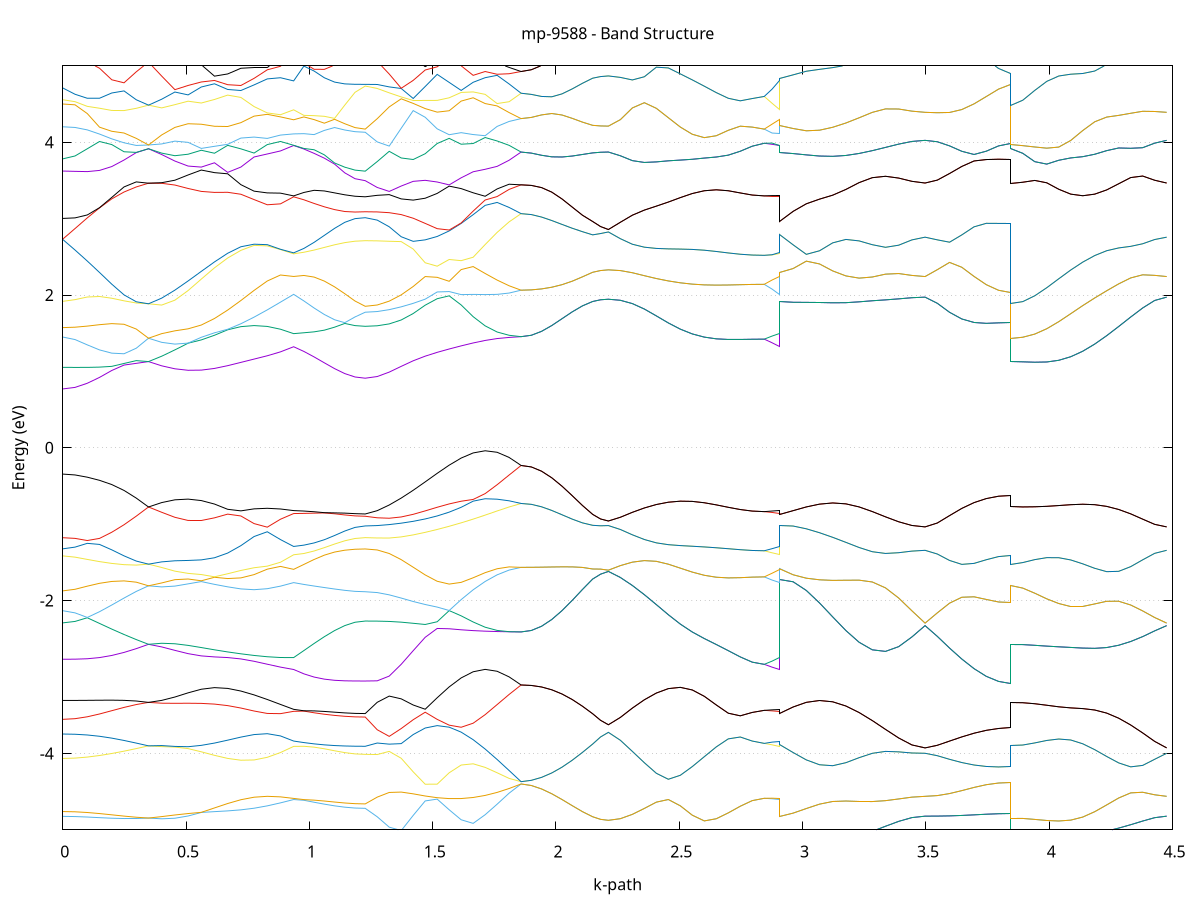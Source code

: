 set title 'mp-9588 - Band Structure'
set xlabel 'k-path'
set ylabel 'Energy (eV)'
set grid y
set yrange [-5:5]
set terminal png size 800,600
set output 'mp-9588_bands_gnuplot.png'
plot '-' using 1:2 with lines notitle, '-' using 1:2 with lines notitle, '-' using 1:2 with lines notitle, '-' using 1:2 with lines notitle, '-' using 1:2 with lines notitle, '-' using 1:2 with lines notitle, '-' using 1:2 with lines notitle, '-' using 1:2 with lines notitle, '-' using 1:2 with lines notitle, '-' using 1:2 with lines notitle, '-' using 1:2 with lines notitle, '-' using 1:2 with lines notitle, '-' using 1:2 with lines notitle, '-' using 1:2 with lines notitle, '-' using 1:2 with lines notitle, '-' using 1:2 with lines notitle, '-' using 1:2 with lines notitle, '-' using 1:2 with lines notitle, '-' using 1:2 with lines notitle, '-' using 1:2 with lines notitle, '-' using 1:2 with lines notitle, '-' using 1:2 with lines notitle, '-' using 1:2 with lines notitle, '-' using 1:2 with lines notitle, '-' using 1:2 with lines notitle, '-' using 1:2 with lines notitle, '-' using 1:2 with lines notitle, '-' using 1:2 with lines notitle, '-' using 1:2 with lines notitle, '-' using 1:2 with lines notitle, '-' using 1:2 with lines notitle, '-' using 1:2 with lines notitle, '-' using 1:2 with lines notitle, '-' using 1:2 with lines notitle, '-' using 1:2 with lines notitle, '-' using 1:2 with lines notitle, '-' using 1:2 with lines notitle, '-' using 1:2 with lines notitle, '-' using 1:2 with lines notitle, '-' using 1:2 with lines notitle, '-' using 1:2 with lines notitle, '-' using 1:2 with lines notitle, '-' using 1:2 with lines notitle, '-' using 1:2 with lines notitle, '-' using 1:2 with lines notitle, '-' using 1:2 with lines notitle, '-' using 1:2 with lines notitle, '-' using 1:2 with lines notitle, '-' using 1:2 with lines notitle, '-' using 1:2 with lines notitle, '-' using 1:2 with lines notitle, '-' using 1:2 with lines notitle, '-' using 1:2 with lines notitle, '-' using 1:2 with lines notitle, '-' using 1:2 with lines notitle, '-' using 1:2 with lines notitle, '-' using 1:2 with lines notitle, '-' using 1:2 with lines notitle, '-' using 1:2 with lines notitle, '-' using 1:2 with lines notitle, '-' using 1:2 with lines notitle, '-' using 1:2 with lines notitle, '-' using 1:2 with lines notitle, '-' using 1:2 with lines notitle, '-' using 1:2 with lines notitle, '-' using 1:2 with lines notitle, '-' using 1:2 with lines notitle, '-' using 1:2 with lines notitle
0.000000 -46.268752
0.049658 -46.268652
0.099316 -46.268652
0.148974 -46.268652
0.198632 -46.268552
0.248290 -46.268452
0.297949 -46.268352
0.347607 -46.268252
0.347607 -46.268252
0.401113 -46.268252
0.454620 -46.268352
0.508127 -46.268252
0.561633 -46.268252
0.615140 -46.268052
0.668647 -46.267952
0.722153 -46.267752
0.775660 -46.267652
0.829166 -46.267452
0.882673 -46.267252
0.936180 -46.267152
0.936180 -46.267152
0.977652 -46.267152
1.019123 -46.267152
1.060595 -46.267152
1.102067 -46.267152
1.143539 -46.267152
1.185011 -46.267152
1.226482 -46.267152
1.226482 -46.267152
1.275103 -46.267152
1.323723 -46.267152
1.372343 -46.267252
1.420963 -46.267252
1.469583 -46.267252
1.518203 -46.267352
1.566824 -46.267352
1.615444 -46.267352
1.664064 -46.267352
1.712684 -46.267352
1.761304 -46.267452
1.809925 -46.267452
1.858545 -46.267452
1.858545 -46.267452
1.900017 -46.267452
1.941488 -46.267452
1.982960 -46.267452
2.024432 -46.267452
2.065904 -46.267452
2.107376 -46.267452
2.148847 -46.267452
2.148847 -46.267452
2.180643 -46.267452
2.212439 -46.267352
2.212439 -46.267352
2.261059 -46.267452
2.309679 -46.267452
2.358299 -46.267352
2.406920 -46.267352
2.455540 -46.267352
2.504160 -46.267352
2.552780 -46.267252
2.601400 -46.267252
2.650021 -46.267252
2.698641 -46.267152
2.747261 -46.267152
2.795881 -46.267152
2.844501 -46.267152
2.844501 -46.267152
2.876297 -46.267152
2.908093 -46.267152
2.908093 -46.267452
2.961599 -46.267452
3.015106 -46.267352
3.068613 -46.267452
3.122119 -46.267352
3.175626 -46.267352
3.229133 -46.267352
3.282639 -46.267352
3.336146 -46.267352
3.389653 -46.267352
3.443159 -46.267352
3.496666 -46.267352
3.496666 -46.267352
3.546324 -46.267352
3.595982 -46.267352
3.645640 -46.267352
3.695298 -46.267352
3.744956 -46.267352
3.794614 -46.267352
3.844273 -46.267352
3.844273 -46.268252
3.892893 -46.268252
3.941513 -46.268252
3.990133 -46.268152
4.038753 -46.268052
4.087373 -46.268052
4.135994 -46.267952
4.184614 -46.267752
4.233234 -46.267652
4.281854 -46.267552
4.330474 -46.267452
4.379094 -46.267452
4.427715 -46.267352
4.476335 -46.267352
e
0.000000 -46.267852
0.049658 -46.267852
0.099316 -46.267852
0.148974 -46.267952
0.198632 -46.268052
0.248290 -46.268052
0.297949 -46.268152
0.347607 -46.268252
0.347607 -46.268252
0.401113 -46.268152
0.454620 -46.268052
0.508127 -46.267952
0.561633 -46.267852
0.615140 -46.267652
0.668647 -46.267552
0.722153 -46.267352
0.775660 -46.267252
0.829166 -46.267152
0.882673 -46.267152
0.936180 -46.267152
0.936180 -46.267152
0.977652 -46.267152
1.019123 -46.267152
1.060595 -46.267152
1.102067 -46.267152
1.143539 -46.267152
1.185011 -46.267152
1.226482 -46.267152
1.226482 -46.267152
1.275103 -46.267152
1.323723 -46.267152
1.372343 -46.267152
1.420963 -46.267252
1.469583 -46.267252
1.518203 -46.267252
1.566824 -46.267252
1.615444 -46.267352
1.664064 -46.267352
1.712684 -46.267352
1.761304 -46.267352
1.809925 -46.267452
1.858545 -46.267452
1.858545 -46.267452
1.900017 -46.267452
1.941488 -46.267452
1.982960 -46.267452
2.024432 -46.267452
2.065904 -46.267452
2.107376 -46.267452
2.148847 -46.267452
2.148847 -46.267452
2.180643 -46.267452
2.212439 -46.267352
2.212439 -46.267352
2.261059 -46.267452
2.309679 -46.267452
2.358299 -46.267352
2.406920 -46.267352
2.455540 -46.267352
2.504160 -46.267352
2.552780 -46.267252
2.601400 -46.267252
2.650021 -46.267252
2.698641 -46.267152
2.747261 -46.267152
2.795881 -46.267152
2.844501 -46.267152
2.844501 -46.267152
2.876297 -46.267152
2.908093 -46.267152
2.908093 -46.267452
2.961599 -46.267352
3.015106 -46.267352
3.068613 -46.267452
3.122119 -46.267352
3.175626 -46.267352
3.229133 -46.267352
3.282639 -46.267352
3.336146 -46.267352
3.389653 -46.267352
3.443159 -46.267352
3.496666 -46.267352
3.496666 -46.267352
3.546324 -46.267352
3.595982 -46.267352
3.645640 -46.267352
3.695298 -46.267352
3.744956 -46.267352
3.794614 -46.267352
3.844273 -46.267352
3.844273 -46.268252
3.892893 -46.268252
3.941513 -46.268252
3.990133 -46.268152
4.038753 -46.268052
4.087373 -46.268052
4.135994 -46.267952
4.184614 -46.267752
4.233234 -46.267652
4.281854 -46.267552
4.330474 -46.267452
4.379094 -46.267452
4.427715 -46.267352
4.476335 -46.267352
e
0.000000 -46.258752
0.049658 -46.258752
0.099316 -46.258752
0.148974 -46.258652
0.198632 -46.258752
0.248290 -46.258752
0.297949 -46.258752
0.347607 -46.258652
0.347607 -46.258652
0.401113 -46.258752
0.454620 -46.258752
0.508127 -46.258852
0.561633 -46.259052
0.615140 -46.259152
0.668647 -46.259352
0.722153 -46.259452
0.775660 -46.259652
0.829166 -46.259752
0.882673 -46.259852
0.936180 -46.259952
0.936180 -46.259952
0.977652 -46.259952
1.019123 -46.259952
1.060595 -46.260052
1.102067 -46.260052
1.143539 -46.260052
1.185011 -46.260052
1.226482 -46.260052
1.226482 -46.260052
1.275103 -46.260052
1.323723 -46.259952
1.372343 -46.259952
1.420963 -46.259852
1.469583 -46.259752
1.518203 -46.259652
1.566824 -46.259452
1.615444 -46.259352
1.664064 -46.259252
1.712684 -46.259252
1.761304 -46.259152
1.809925 -46.259152
1.858545 -46.259052
1.858545 -46.259052
1.900017 -46.259052
1.941488 -46.259052
1.982960 -46.259052
2.024432 -46.259052
2.065904 -46.259052
2.107376 -46.259052
2.148847 -46.259052
2.148847 -46.259052
2.180643 -46.259052
2.212439 -46.259052
2.212439 -46.259052
2.261059 -46.259052
2.309679 -46.259152
2.358299 -46.259152
2.406920 -46.259252
2.455540 -46.259352
2.504160 -46.259452
2.552780 -46.259552
2.601400 -46.259652
2.650021 -46.259752
2.698641 -46.259852
2.747261 -46.259852
2.795881 -46.259952
2.844501 -46.259952
2.844501 -46.259952
2.876297 -46.259952
2.908093 -46.259952
2.908093 -46.259052
2.961599 -46.259052
3.015106 -46.259152
3.068613 -46.259152
3.122119 -46.259252
3.175626 -46.259252
3.229133 -46.259352
3.282639 -46.259452
3.336146 -46.259452
3.389653 -46.259552
3.443159 -46.259552
3.496666 -46.259552
3.496666 -46.259552
3.546324 -46.259552
3.595982 -46.259552
3.645640 -46.259552
3.695298 -46.259552
3.744956 -46.259552
3.794614 -46.259552
3.844273 -46.259552
3.844273 -46.258652
3.892893 -46.258752
3.941513 -46.258752
3.990133 -46.258752
4.038753 -46.258852
4.087373 -46.258952
4.135994 -46.259052
4.184614 -46.259152
4.233234 -46.259252
4.281854 -46.259352
4.330474 -46.259452
4.379094 -46.259552
4.427715 -46.259552
4.476335 -46.259552
e
0.000000 -46.258652
0.049658 -46.258652
0.099316 -46.258652
0.148974 -46.258652
0.198632 -46.258652
0.248290 -46.258652
0.297949 -46.258652
0.347607 -46.258652
0.347607 -46.258652
0.401113 -46.258752
0.454620 -46.258752
0.508127 -46.258852
0.561633 -46.258952
0.615140 -46.259152
0.668647 -46.259352
0.722153 -46.259452
0.775660 -46.259652
0.829166 -46.259752
0.882673 -46.259852
0.936180 -46.259952
0.936180 -46.259952
0.977652 -46.259852
1.019123 -46.259852
1.060595 -46.259852
1.102067 -46.259852
1.143539 -46.259852
1.185011 -46.259852
1.226482 -46.259852
1.226482 -46.259852
1.275103 -46.259852
1.323723 -46.259852
1.372343 -46.259752
1.420963 -46.259652
1.469583 -46.259552
1.518203 -46.259452
1.566824 -46.259452
1.615444 -46.259352
1.664064 -46.259252
1.712684 -46.259152
1.761304 -46.259152
1.809925 -46.259052
1.858545 -46.259052
1.858545 -46.259052
1.900017 -46.259052
1.941488 -46.259052
1.982960 -46.259052
2.024432 -46.259052
2.065904 -46.259052
2.107376 -46.259052
2.148847 -46.259052
2.148847 -46.259052
2.180643 -46.259052
2.212439 -46.259052
2.212439 -46.259052
2.261059 -46.259052
2.309679 -46.259152
2.358299 -46.259152
2.406920 -46.259252
2.455540 -46.259352
2.504160 -46.259452
2.552780 -46.259552
2.601400 -46.259652
2.650021 -46.259752
2.698641 -46.259852
2.747261 -46.259852
2.795881 -46.259952
2.844501 -46.259952
2.844501 -46.259952
2.876297 -46.259952
2.908093 -46.259952
2.908093 -46.259052
2.961599 -46.259052
3.015106 -46.259152
3.068613 -46.259152
3.122119 -46.259252
3.175626 -46.259252
3.229133 -46.259352
3.282639 -46.259452
3.336146 -46.259452
3.389653 -46.259552
3.443159 -46.259552
3.496666 -46.259552
3.496666 -46.259552
3.546324 -46.259552
3.595982 -46.259552
3.645640 -46.259552
3.695298 -46.259552
3.744956 -46.259552
3.794614 -46.259552
3.844273 -46.259552
3.844273 -46.258652
3.892893 -46.258752
3.941513 -46.258752
3.990133 -46.258752
4.038753 -46.258852
4.087373 -46.258952
4.135994 -46.259052
4.184614 -46.259152
4.233234 -46.259252
4.281854 -46.259352
4.330474 -46.259452
4.379094 -46.259552
4.427715 -46.259552
4.476335 -46.259552
e
0.000000 -46.243252
0.049658 -46.243252
0.099316 -46.243152
0.148974 -46.243152
0.198632 -46.243052
0.248290 -46.243052
0.297949 -46.242952
0.347607 -46.242852
0.347607 -46.242852
0.401113 -46.242852
0.454620 -46.242952
0.508127 -46.243052
0.561633 -46.243052
0.615140 -46.243152
0.668647 -46.243152
0.722153 -46.243252
0.775660 -46.243252
0.829166 -46.243152
0.882673 -46.243052
0.936180 -46.243052
0.936180 -46.243052
0.977652 -46.243052
1.019123 -46.243052
1.060595 -46.243152
1.102067 -46.243152
1.143539 -46.243152
1.185011 -46.243152
1.226482 -46.243152
1.226482 -46.243152
1.275103 -46.243152
1.323723 -46.243152
1.372343 -46.243052
1.420963 -46.243052
1.469583 -46.242952
1.518203 -46.242952
1.566824 -46.242852
1.615444 -46.242752
1.664064 -46.242652
1.712684 -46.242552
1.761304 -46.242352
1.809925 -46.242252
1.858545 -46.242052
1.858545 -46.242052
1.900017 -46.242052
1.941488 -46.242052
1.982960 -46.242052
2.024432 -46.242052
2.065904 -46.242052
2.107376 -46.241952
2.148847 -46.241952
2.148847 -46.241952
2.180643 -46.241952
2.212439 -46.241952
2.212439 -46.241952
2.261059 -46.242052
2.309679 -46.242252
2.358299 -46.242352
2.406920 -46.242452
2.455540 -46.242552
2.504160 -46.242652
2.552780 -46.242652
2.601400 -46.242752
2.650021 -46.242852
2.698641 -46.242852
2.747261 -46.242952
2.795881 -46.242952
2.844501 -46.242952
2.844501 -46.242952
2.876297 -46.242952
2.908093 -46.243052
2.908093 -46.241952
2.961599 -46.241952
3.015106 -46.241952
3.068613 -46.241952
3.122119 -46.241952
3.175626 -46.241952
3.229133 -46.241952
3.282639 -46.241952
3.336146 -46.241852
3.389653 -46.241852
3.443159 -46.241852
3.496666 -46.241852
3.496666 -46.241852
3.546324 -46.241852
3.595982 -46.241852
3.645640 -46.241852
3.695298 -46.241852
3.744956 -46.241852
3.794614 -46.241852
3.844273 -46.241852
3.844273 -46.242852
3.892893 -46.242852
3.941513 -46.242752
3.990133 -46.242752
4.038753 -46.242652
4.087373 -46.242652
4.135994 -46.242552
4.184614 -46.242452
4.233234 -46.242352
4.281854 -46.242252
4.330474 -46.242152
4.379094 -46.242052
4.427715 -46.241952
4.476335 -46.241852
e
0.000000 -46.242452
0.049658 -46.242452
0.099316 -46.242452
0.148974 -46.242452
0.198632 -46.242552
0.248290 -46.242652
0.297949 -46.242752
0.347607 -46.242852
0.347607 -46.242852
0.401113 -46.242752
0.454620 -46.242752
0.508127 -46.242652
0.561633 -46.242652
0.615140 -46.242552
0.668647 -46.242552
0.722153 -46.242552
0.775660 -46.242552
0.829166 -46.242652
0.882673 -46.242652
0.936180 -46.242752
0.936180 -46.242752
0.977652 -46.242752
1.019123 -46.242752
1.060595 -46.242652
1.102067 -46.242652
1.143539 -46.242652
1.185011 -46.242652
1.226482 -46.242652
1.226482 -46.242652
1.275103 -46.242652
1.323723 -46.242652
1.372343 -46.242652
1.420963 -46.242552
1.469583 -46.242552
1.518203 -46.242452
1.566824 -46.242452
1.615444 -46.242352
1.664064 -46.242252
1.712684 -46.242152
1.761304 -46.242052
1.809925 -46.241852
1.858545 -46.242052
1.858545 -46.242052
1.900017 -46.242052
1.941488 -46.242052
1.982960 -46.242052
2.024432 -46.242052
2.065904 -46.242052
2.107376 -46.241952
2.148847 -46.241952
2.148847 -46.241952
2.180643 -46.241952
2.212439 -46.241952
2.212439 -46.241952
2.261059 -46.242052
2.309679 -46.242252
2.358299 -46.242352
2.406920 -46.242452
2.455540 -46.242552
2.504160 -46.242652
2.552780 -46.242652
2.601400 -46.242752
2.650021 -46.242852
2.698641 -46.242852
2.747261 -46.242952
2.795881 -46.242952
2.844501 -46.242952
2.844501 -46.242952
2.876297 -46.242852
2.908093 -46.242752
2.908093 -46.241952
2.961599 -46.241952
3.015106 -46.241952
3.068613 -46.241952
3.122119 -46.241952
3.175626 -46.241952
3.229133 -46.241952
3.282639 -46.241952
3.336146 -46.241852
3.389653 -46.241852
3.443159 -46.241852
3.496666 -46.241852
3.496666 -46.241852
3.546324 -46.241852
3.595982 -46.241852
3.645640 -46.241852
3.695298 -46.241852
3.744956 -46.241852
3.794614 -46.241852
3.844273 -46.241852
3.844273 -46.242852
3.892893 -46.242852
3.941513 -46.242752
3.990133 -46.242752
4.038753 -46.242652
4.087373 -46.242652
4.135994 -46.242552
4.184614 -46.242452
4.233234 -46.242352
4.281854 -46.242252
4.330474 -46.242152
4.379094 -46.242052
4.427715 -46.241952
4.476335 -46.241852
e
0.000000 -46.240652
0.049658 -46.240652
0.099316 -46.240652
0.148974 -46.240652
0.198632 -46.240652
0.248290 -46.240652
0.297949 -46.240652
0.347607 -46.240652
0.347607 -46.240652
0.401113 -46.240652
0.454620 -46.240652
0.508127 -46.240652
0.561633 -46.240652
0.615140 -46.240652
0.668647 -46.240652
0.722153 -46.240652
0.775660 -46.240652
0.829166 -46.240552
0.882673 -46.240552
0.936180 -46.240452
0.936180 -46.240452
0.977652 -46.240552
1.019123 -46.240552
1.060595 -46.240552
1.102067 -46.240652
1.143539 -46.240652
1.185011 -46.240652
1.226482 -46.240652
1.226482 -46.240652
1.275103 -46.240652
1.323723 -46.240652
1.372343 -46.240752
1.420963 -46.240752
1.469583 -46.240852
1.518203 -46.240952
1.566824 -46.241052
1.615444 -46.241152
1.664064 -46.241352
1.712684 -46.241552
1.761304 -46.241752
1.809925 -46.241852
1.858545 -46.241752
1.858545 -46.241752
1.900017 -46.241752
1.941488 -46.241752
1.982960 -46.241852
2.024432 -46.241852
2.065904 -46.241852
2.107376 -46.241852
2.148847 -46.241852
2.148847 -46.241852
2.180643 -46.241952
2.212439 -46.241952
2.212439 -46.241952
2.261059 -46.241752
2.309679 -46.241652
2.358299 -46.241452
2.406920 -46.241252
2.455540 -46.241152
2.504160 -46.240952
2.552780 -46.240852
2.601400 -46.240752
2.650021 -46.240652
2.698641 -46.240552
2.747261 -46.240452
2.795881 -46.240452
2.844501 -46.240452
2.844501 -46.240452
2.876297 -46.240452
2.908093 -46.240452
2.908093 -46.241852
2.961599 -46.241852
3.015106 -46.241852
3.068613 -46.241852
3.122119 -46.241752
3.175626 -46.241752
3.229133 -46.241752
3.282639 -46.241652
3.336146 -46.241652
3.389653 -46.241652
3.443159 -46.241652
3.496666 -46.241652
3.496666 -46.241652
3.546324 -46.241652
3.595982 -46.241652
3.645640 -46.241652
3.695298 -46.241652
3.744956 -46.241652
3.794614 -46.241652
3.844273 -46.241552
3.844273 -46.240652
3.892893 -46.240652
3.941513 -46.240652
3.990133 -46.240652
4.038753 -46.240752
4.087373 -46.240852
4.135994 -46.240952
4.184614 -46.241052
4.233234 -46.241152
4.281854 -46.241252
4.330474 -46.241352
4.379094 -46.241452
4.427715 -46.241552
4.476335 -46.241652
e
0.000000 -46.240652
0.049658 -46.240652
0.099316 -46.240652
0.148974 -46.240652
0.198632 -46.240652
0.248290 -46.240652
0.297949 -46.240652
0.347607 -46.240652
0.347607 -46.240652
0.401113 -46.240652
0.454620 -46.240552
0.508127 -46.240552
0.561633 -46.240552
0.615140 -46.240452
0.668647 -46.240452
0.722153 -46.240352
0.775660 -46.240352
0.829166 -46.240352
0.882673 -46.240352
0.936180 -46.240352
0.936180 -46.240352
0.977652 -46.240352
1.019123 -46.240352
1.060595 -46.240252
1.102067 -46.240252
1.143539 -46.240252
1.185011 -46.240252
1.226482 -46.240252
1.226482 -46.240252
1.275103 -46.240252
1.323723 -46.240352
1.372343 -46.240352
1.420963 -46.240452
1.469583 -46.240652
1.518203 -46.240752
1.566824 -46.240952
1.615444 -46.241152
1.664064 -46.241252
1.712684 -46.241352
1.761304 -46.241552
1.809925 -46.241652
1.858545 -46.241752
1.858545 -46.241752
1.900017 -46.241752
1.941488 -46.241752
1.982960 -46.241852
2.024432 -46.241852
2.065904 -46.241852
2.107376 -46.241852
2.148847 -46.241852
2.148847 -46.241852
2.180643 -46.241852
2.212439 -46.241952
2.212439 -46.241952
2.261059 -46.241752
2.309679 -46.241652
2.358299 -46.241452
2.406920 -46.241252
2.455540 -46.241152
2.504160 -46.240952
2.552780 -46.240852
2.601400 -46.240752
2.650021 -46.240652
2.698641 -46.240552
2.747261 -46.240452
2.795881 -46.240452
2.844501 -46.240452
2.844501 -46.240452
2.876297 -46.240352
2.908093 -46.240352
2.908093 -46.241852
2.961599 -46.241852
3.015106 -46.241852
3.068613 -46.241852
3.122119 -46.241752
3.175626 -46.241752
3.229133 -46.241752
3.282639 -46.241652
3.336146 -46.241652
3.389653 -46.241652
3.443159 -46.241652
3.496666 -46.241652
3.496666 -46.241652
3.546324 -46.241652
3.595982 -46.241652
3.645640 -46.241652
3.695298 -46.241652
3.744956 -46.241652
3.794614 -46.241652
3.844273 -46.241552
3.844273 -46.240652
3.892893 -46.240652
3.941513 -46.240652
3.990133 -46.240652
4.038753 -46.240752
4.087373 -46.240852
4.135994 -46.240952
4.184614 -46.241052
4.233234 -46.241152
4.281854 -46.241252
4.330474 -46.241352
4.379094 -46.241452
4.427715 -46.241552
4.476335 -46.241652
e
0.000000 -13.618052
0.049658 -13.614952
0.099316 -13.605852
0.148974 -13.590852
0.198632 -13.570652
0.248290 -13.545752
0.297949 -13.517152
0.347607 -13.485952
0.347607 -13.485952
0.401113 -13.499852
0.454620 -13.509452
0.508127 -13.514452
0.561633 -13.514452
0.615140 -13.509552
0.668647 -13.500052
0.722153 -13.486352
0.775660 -13.469252
0.829166 -13.449552
0.882673 -13.428452
0.936180 -13.407152
0.936180 -13.407152
0.977652 -13.403152
1.019123 -13.399152
1.060595 -13.397952
1.102067 -13.399952
1.143539 -13.401452
1.185011 -13.402352
1.226482 -13.402652
1.226482 -13.402652
1.275103 -13.398052
1.323723 -13.384052
1.372343 -13.360552
1.420963 -13.327552
1.469583 -13.285052
1.518203 -13.233252
1.566824 -13.172552
1.615444 -13.103252
1.664064 -13.025752
1.712684 -12.940452
1.761304 -12.847852
1.809925 -12.748552
1.858545 -12.643252
1.858545 -12.643252
1.900017 -12.644452
1.941488 -12.647952
1.982960 -12.652852
2.024432 -12.658352
2.065904 -12.663752
2.107376 -12.668252
2.148847 -12.671552
2.148847 -12.671552
2.180643 -12.672652
2.212439 -12.673052
2.212439 -12.673052
2.261059 -12.725252
2.309679 -12.816752
2.358299 -12.910052
2.406920 -12.998452
2.455540 -13.079552
2.504160 -13.152552
2.552780 -13.216652
2.601400 -13.271552
2.650021 -13.316852
2.698641 -13.352352
2.747261 -13.377752
2.795881 -13.393152
2.844501 -13.398252
2.844501 -13.398252
2.876297 -13.402752
2.908093 -13.407152
2.908093 -12.671552
2.961599 -12.671752
3.015106 -12.673252
3.068613 -12.675552
3.122119 -12.678052
3.175626 -12.680152
3.229133 -12.681552
3.282639 -12.681952
3.336146 -12.681352
3.389653 -12.680152
3.443159 -12.678952
3.496666 -12.678352
3.496666 -12.678352
3.546324 -12.682752
3.595982 -12.693352
3.645640 -12.705952
3.695298 -12.717552
3.744956 -12.726752
3.794614 -12.732552
3.844273 -12.734552
3.844273 -13.485952
3.892893 -13.480652
3.941513 -13.464652
3.990133 -13.438152
4.038753 -13.401052
4.087373 -13.353652
4.135994 -13.296052
4.184614 -13.228552
4.233234 -13.151452
4.281854 -13.065052
4.330474 -12.969952
4.379094 -12.866952
4.427715 -12.758852
4.476335 -12.678352
e
0.000000 -13.328652
0.049658 -13.333052
0.099316 -13.345752
0.148974 -13.365852
0.198632 -13.391652
0.248290 -13.421552
0.297949 -13.453552
0.347607 -13.485952
0.347607 -13.485952
0.401113 -13.468752
0.454620 -13.449052
0.508127 -13.428152
0.561633 -13.407752
0.615140 -13.389252
0.668647 -13.374452
0.722153 -13.364652
0.775660 -13.361152
0.829166 -13.364252
0.882673 -13.374052
0.936180 -13.389752
0.936180 -13.389752
0.977652 -13.392752
1.019123 -13.395452
1.060595 -13.395352
1.102067 -13.392052
1.143539 -13.389452
1.185011 -13.387852
1.226482 -13.387252
1.226482 -13.387252
1.275103 -13.381652
1.323723 -13.364752
1.372343 -13.337052
1.420963 -13.298652
1.469583 -13.249752
1.518203 -13.190752
1.566824 -13.121652
1.615444 -13.042852
1.664064 -12.954652
1.712684 -12.857352
1.761304 -12.751352
1.809925 -12.637052
1.858545 -12.643252
1.858545 -12.643252
1.900017 -12.644452
1.941488 -12.647952
1.982960 -12.652852
2.024432 -12.658352
2.065904 -12.663752
2.107376 -12.668252
2.148847 -12.671552
2.148847 -12.671552
2.180643 -12.672652
2.212439 -12.673052
2.212439 -12.673052
2.261059 -12.725252
2.309679 -12.816752
2.358299 -12.910052
2.406920 -12.998452
2.455540 -13.079552
2.504160 -13.152552
2.552780 -13.216652
2.601400 -13.271552
2.650021 -13.316852
2.698641 -13.352352
2.747261 -13.377752
2.795881 -13.393152
2.844501 -13.398252
2.844501 -13.398252
2.876297 -13.393752
2.908093 -13.389752
2.908093 -12.671552
2.961599 -12.671752
3.015106 -12.673252
3.068613 -12.675552
3.122119 -12.678052
3.175626 -12.680152
3.229133 -12.681552
3.282639 -12.681952
3.336146 -12.681352
3.389653 -12.680152
3.443159 -12.678952
3.496666 -12.678352
3.496666 -12.678352
3.546324 -12.682752
3.595982 -12.693352
3.645640 -12.705952
3.695298 -12.717552
3.744956 -12.726752
3.794614 -12.732552
3.844273 -12.734552
3.844273 -13.485952
3.892893 -13.480652
3.941513 -13.464652
3.990133 -13.438152
4.038753 -13.401052
4.087373 -13.353652
4.135994 -13.296052
4.184614 -13.228552
4.233234 -13.151452
4.281854 -13.065052
4.330474 -12.969952
4.379094 -12.866952
4.427715 -12.758852
4.476335 -12.678352
e
0.000000 -11.038152
0.049658 -11.030752
0.099316 -11.009052
0.148974 -10.974352
0.198632 -10.929052
0.248290 -10.875852
0.297949 -10.817852
0.347607 -10.758152
0.347607 -10.758152
0.401113 -10.792252
0.454620 -10.831652
0.508127 -10.872052
0.561633 -10.909652
0.615140 -10.940852
0.668647 -10.962752
0.722153 -10.972952
0.775660 -10.969652
0.829166 -10.952252
0.882673 -10.921152
0.936180 -10.878452
0.936180 -10.878452
0.977652 -10.914652
1.019123 -10.947452
1.060595 -10.975552
1.102067 -10.998152
1.143539 -11.014752
1.185011 -11.024852
1.226482 -11.028252
1.226482 -11.028252
1.275103 -11.134452
1.323723 -11.265452
1.372343 -11.397252
1.420963 -11.529052
1.469583 -11.660352
1.518203 -11.790952
1.566824 -11.920452
1.615444 -12.048352
1.664064 -12.174152
1.712684 -12.297252
1.761304 -12.416852
1.809925 -12.532452
1.858545 -12.515152
1.858545 -12.515152
1.900017 -12.513752
1.941488 -12.509952
1.982960 -12.504552
2.024432 -12.498552
2.065904 -12.492652
2.107376 -12.487652
2.148847 -12.484052
2.148847 -12.484052
2.180643 -12.482252
2.212439 -12.481752
2.212439 -12.481752
2.261059 -12.423352
2.309679 -12.313252
2.358299 -12.188952
2.406920 -12.057652
2.455540 -11.921652
2.504160 -11.782452
2.552780 -11.640852
2.601400 -11.497752
2.650021 -11.353652
2.698641 -11.209252
2.747261 -11.065052
2.795881 -10.922952
2.844501 -10.814252
2.844501 -10.814252
2.876297 -10.843852
2.908093 -10.878452
2.908093 -12.484052
2.961599 -12.487652
3.015106 -12.493552
3.068613 -12.501452
3.122119 -12.511352
3.175626 -12.522852
3.229133 -12.535352
3.282639 -12.548152
3.336146 -12.560152
3.389653 -12.570152
3.443159 -12.576852
3.496666 -12.579252
3.496666 -12.579252
3.546324 -12.574452
3.595982 -12.562652
3.645640 -12.548252
3.695298 -12.534552
3.744956 -12.523452
3.794614 -12.516352
3.844273 -12.513952
3.844273 -10.758152
3.892893 -10.845052
3.941513 -10.991852
3.990133 -11.148152
4.038753 -11.306552
4.087373 -11.465152
4.135994 -11.622752
4.184614 -11.778252
4.233234 -11.930852
4.281854 -12.079852
4.330474 -12.224052
4.379094 -12.362252
4.427715 -12.491752
4.476335 -12.579252
e
0.000000 -10.666352
0.049658 -10.663452
0.099316 -10.654952
0.148974 -10.641052
0.198632 -10.622252
0.248290 -10.646752
0.297949 -10.700152
0.347607 -10.758152
0.347607 -10.758152
0.401113 -10.733152
0.454620 -10.719252
0.508127 -10.716052
0.561633 -10.721552
0.615140 -10.733052
0.668647 -10.748152
0.722153 -10.764652
0.775660 -10.780752
0.829166 -10.794852
0.882673 -10.805852
0.936180 -10.813252
0.936180 -10.813252
0.977652 -10.846652
1.019123 -10.880452
1.060595 -10.910852
1.102067 -10.935952
1.143539 -10.954652
1.185011 -10.966152
1.226482 -10.970052
1.226482 -10.970052
1.275103 -10.869852
1.323723 -10.868952
1.372343 -11.019252
1.420963 -11.178952
1.469583 -11.339452
1.518203 -11.498852
1.566824 -11.656352
1.615444 -11.811052
1.664064 -11.962152
1.712684 -12.108852
1.761304 -12.250352
1.809925 -12.386052
1.858545 -12.515152
1.858545 -12.515152
1.900017 -12.513752
1.941488 -12.509952
1.982960 -12.504552
2.024432 -12.498552
2.065904 -12.492652
2.107376 -12.487652
2.148847 -12.484052
2.148847 -12.484052
2.180643 -12.482252
2.212439 -12.481752
2.212439 -12.481752
2.261059 -12.423352
2.309679 -12.313252
2.358299 -12.188952
2.406920 -12.057652
2.455540 -11.921652
2.504160 -11.782452
2.552780 -11.640852
2.601400 -11.497752
2.650021 -11.353652
2.698641 -11.209252
2.747261 -11.065052
2.795881 -10.922952
2.844501 -10.814252
2.844501 -10.814252
2.876297 -10.803552
2.908093 -10.813252
2.908093 -12.484052
2.961599 -12.487652
3.015106 -12.493552
3.068613 -12.501452
3.122119 -12.511352
3.175626 -12.522852
3.229133 -12.535352
3.282639 -12.548152
3.336146 -12.560152
3.389653 -12.570152
3.443159 -12.576852
3.496666 -12.579252
3.496666 -12.579252
3.546324 -12.574452
3.595982 -12.562652
3.645640 -12.548252
3.695298 -12.534552
3.744956 -12.523452
3.794614 -12.516352
3.844273 -12.513952
3.844273 -10.758152
3.892893 -10.845052
3.941513 -10.991852
3.990133 -11.148152
4.038753 -11.306552
4.087373 -11.465152
4.135994 -11.622752
4.184614 -11.778252
4.233234 -11.930852
4.281854 -12.079852
4.330474 -12.224052
4.379094 -12.362252
4.427715 -12.491752
4.476335 -12.579252
e
0.000000 -10.515152
0.049658 -10.520552
0.099316 -10.536652
0.148974 -10.563452
0.198632 -10.600452
0.248290 -10.599352
0.297949 -10.572952
0.347607 -10.544152
0.347607 -10.544152
0.401113 -10.564052
0.454620 -10.583452
0.508127 -10.602852
0.561633 -10.622252
0.615140 -10.641152
0.668647 -10.658552
0.722153 -10.673752
0.775660 -10.685852
0.829166 -10.694152
0.882673 -10.698052
0.936180 -10.697152
0.936180 -10.697152
0.977652 -10.656952
1.019123 -10.621352
1.060595 -10.588852
1.102067 -10.561652
1.143539 -10.541052
1.185011 -10.528252
1.226482 -10.523952
1.226482 -10.523952
1.275103 -10.672852
1.323723 -10.700552
1.372343 -10.574252
1.420963 -10.435552
1.469583 -10.292252
1.518203 -10.144752
1.566824 -9.992952
1.615444 -9.836452
1.664064 -9.674852
1.712684 -9.507952
1.761304 -9.335252
1.809925 -9.156852
1.858545 -8.972652
1.858545 -8.972652
1.900017 -8.969652
1.941488 -8.960752
1.982960 -8.946352
2.024432 -8.926852
2.065904 -8.903052
2.107376 -8.876852
2.148847 -8.851352
2.148847 -8.851352
2.180643 -8.836652
2.212439 -8.830652
2.212439 -8.830652
2.261059 -8.942052
2.309679 -9.102652
2.358299 -9.264652
2.406920 -9.424652
2.455540 -9.581952
2.504160 -9.736452
2.552780 -9.888552
2.601400 -10.038352
2.650021 -10.186352
2.698641 -10.332752
2.747261 -10.477852
2.795881 -10.620252
2.844501 -10.729052
2.844501 -10.729052
2.876297 -10.720752
2.908093 -10.697152
2.908093 -8.851352
2.961599 -8.865352
3.015106 -8.872352
3.068613 -8.869452
3.122119 -8.855752
3.175626 -8.831552
3.229133 -8.798452
3.282639 -8.758552
3.336146 -8.715052
3.389653 -8.672652
3.443159 -8.638852
3.496666 -8.625052
3.496666 -8.625052
3.546324 -8.638652
3.595982 -8.669852
3.645640 -8.705252
3.695298 -8.737652
3.744956 -8.763252
3.794614 -8.779452
3.844273 -8.785052
3.844273 -10.544152
3.892893 -10.457852
3.941513 -10.312252
3.990133 -10.157752
4.038753 -10.000952
4.087373 -9.843152
4.135994 -9.684752
4.184614 -9.525752
4.233234 -9.365952
4.281854 -9.205452
4.330474 -9.044352
4.379094 -8.883752
4.427715 -8.727752
4.476335 -8.625052
e
0.000000 -10.390652
0.049658 -10.395252
0.099316 -10.408652
0.148974 -10.429252
0.198632 -10.454952
0.248290 -10.483852
0.297949 -10.514052
0.347607 -10.544152
0.347607 -10.544152
0.401113 -10.523252
0.454620 -10.501952
0.508127 -10.482852
0.561633 -10.469852
0.615140 -10.466452
0.668647 -10.475252
0.722153 -10.497452
0.775660 -10.532652
0.829166 -10.578952
0.882673 -10.633152
0.936180 -10.691352
0.936180 -10.691352
0.977652 -10.656852
1.019123 -10.618552
1.060595 -10.584452
1.102067 -10.556052
1.143539 -10.534852
1.185011 -10.521652
1.226482 -10.517152
1.226482 -10.517152
1.275103 -10.362052
1.323723 -10.203452
1.372343 -10.045452
1.420963 -9.888152
1.469583 -9.731652
1.518203 -9.575552
1.566824 -9.419952
1.615444 -9.264352
1.664064 -9.108752
1.712684 -8.952952
1.761304 -8.796852
1.809925 -8.782752
1.858545 -8.972652
1.858545 -8.972652
1.900017 -8.969652
1.941488 -8.960752
1.982960 -8.946352
2.024432 -8.926852
2.065904 -8.903052
2.107376 -8.876852
2.148847 -8.851352
2.148847 -8.851352
2.180643 -8.836652
2.212439 -8.830652
2.212439 -8.830652
2.261059 -8.942052
2.309679 -9.102652
2.358299 -9.264652
2.406920 -9.424652
2.455540 -9.581952
2.504160 -9.736452
2.552780 -9.888552
2.601400 -10.038352
2.650021 -10.186352
2.698641 -10.332752
2.747261 -10.477852
2.795881 -10.620252
2.844501 -10.729052
2.844501 -10.729052
2.876297 -10.716752
2.908093 -10.691352
2.908093 -8.851352
2.961599 -8.865352
3.015106 -8.872352
3.068613 -8.869452
3.122119 -8.855752
3.175626 -8.831552
3.229133 -8.798452
3.282639 -8.758552
3.336146 -8.715052
3.389653 -8.672652
3.443159 -8.638852
3.496666 -8.625052
3.496666 -8.625052
3.546324 -8.638652
3.595982 -8.669852
3.645640 -8.705252
3.695298 -8.737652
3.744956 -8.763252
3.794614 -8.779452
3.844273 -8.785052
3.844273 -10.544152
3.892893 -10.457852
3.941513 -10.312252
3.990133 -10.157752
4.038753 -10.000952
4.087373 -9.843152
4.135994 -9.684752
4.184614 -9.525752
4.233234 -9.365952
4.281854 -9.205452
4.330474 -9.044352
4.379094 -8.883752
4.427715 -8.727752
4.476335 -8.625052
e
0.000000 -6.978852
0.049658 -6.974752
0.099316 -6.962652
0.148974 -6.943252
0.198632 -6.917652
0.248290 -6.887552
0.297949 -6.855452
0.347607 -6.824052
0.347607 -6.824052
0.401113 -6.837252
0.454620 -6.854752
0.508127 -6.878452
0.561633 -6.906152
0.615140 -6.932652
0.668647 -6.951452
0.722153 -6.957052
0.775660 -6.946152
0.829166 -6.918652
0.882673 -6.877452
0.936180 -6.827852
0.936180 -6.827852
0.977652 -6.889452
1.019123 -6.945652
1.060595 -6.994652
1.102067 -7.034752
1.143539 -7.064552
1.185011 -7.082852
1.226482 -7.089052
1.226482 -7.089052
1.275103 -7.105352
1.323723 -7.153152
1.372343 -7.229352
1.420963 -7.331552
1.469583 -7.458952
1.518203 -7.612652
1.566824 -7.790952
1.615444 -7.985352
1.664064 -8.186552
1.712684 -8.388452
1.761304 -8.587752
1.809925 -8.640452
1.858545 -8.483852
1.858545 -8.483852
1.900017 -8.488552
1.941488 -8.502352
1.982960 -8.524252
2.024432 -8.552652
2.065904 -8.585352
2.107376 -8.619652
2.148847 -8.650852
2.148847 -8.650852
2.180643 -8.669952
2.212439 -8.677452
2.212439 -8.677452
2.261059 -8.562652
2.309679 -8.392352
2.358299 -8.214352
2.406920 -8.033252
2.455540 -7.850552
2.504160 -7.667852
2.552780 -7.486952
2.601400 -7.310252
2.650021 -7.141252
2.698641 -6.985752
2.747261 -6.853752
2.795881 -6.760952
2.844501 -6.726652
2.844501 -6.726652
2.876297 -6.777152
2.908093 -6.827852
2.908093 -8.650852
2.961599 -8.618252
3.015106 -8.578352
3.068613 -8.536852
3.122119 -8.497952
3.175626 -8.465352
3.229133 -8.442052
3.282639 -8.429852
3.336146 -8.429252
3.389653 -8.438252
3.443159 -8.451352
3.496666 -8.458152
3.496666 -8.458152
3.546324 -8.445452
3.595982 -8.416952
3.645640 -8.385252
3.695298 -8.357052
3.744956 -8.335252
3.794614 -8.321652
3.844273 -8.317052
3.844273 -6.824052
3.892893 -6.844952
3.941513 -6.904552
3.990133 -6.996052
4.038753 -7.111652
4.087373 -7.244852
4.135994 -7.390252
4.184614 -7.544252
4.233234 -7.703952
4.281854 -7.867152
4.330474 -8.031952
4.379094 -8.196152
4.427715 -8.354552
4.476335 -8.458152
e
0.000000 -6.764952
0.049658 -6.763752
0.099316 -6.761352
0.148974 -6.760452
0.198632 -6.764652
0.248290 -6.776552
0.297949 -6.796852
0.347607 -6.824052
0.347607 -6.824052
0.401113 -6.811652
0.454620 -6.795952
0.508127 -6.774252
0.561633 -6.745952
0.615140 -6.711952
0.668647 -6.675152
0.722153 -6.640052
0.775660 -6.612752
0.829166 -6.599752
0.882673 -6.605852
0.936180 -6.632152
0.936180 -6.632152
0.977652 -6.573352
1.019123 -6.519452
1.060595 -6.472252
1.102067 -6.433552
1.143539 -6.404852
1.185011 -6.387252
1.226482 -6.381352
1.226482 -6.381352
1.275103 -6.438452
1.323723 -6.582052
1.372343 -6.768452
1.420963 -6.970452
1.469583 -7.172052
1.518203 -7.362452
1.566824 -7.537252
1.615444 -7.700452
1.664064 -7.858352
1.712684 -8.014652
1.761304 -8.170852
1.809925 -8.327252
1.858545 -8.483852
1.858545 -8.483852
1.900017 -8.488552
1.941488 -8.502352
1.982960 -8.524252
2.024432 -8.552652
2.065904 -8.585352
2.107376 -8.619652
2.148847 -8.650852
2.148847 -8.650852
2.180643 -8.669952
2.212439 -8.677452
2.212439 -8.677452
2.261059 -8.562652
2.309679 -8.392352
2.358299 -8.214352
2.406920 -8.033252
2.455540 -7.850552
2.504160 -7.667852
2.552780 -7.486952
2.601400 -7.310252
2.650021 -7.141252
2.698641 -6.985752
2.747261 -6.853752
2.795881 -6.760952
2.844501 -6.726652
2.844501 -6.726652
2.876297 -6.677852
2.908093 -6.632152
2.908093 -8.650852
2.961599 -8.618252
3.015106 -8.578352
3.068613 -8.536852
3.122119 -8.497952
3.175626 -8.465352
3.229133 -8.442052
3.282639 -8.429852
3.336146 -8.429252
3.389653 -8.438252
3.443159 -8.451352
3.496666 -8.458152
3.496666 -8.458152
3.546324 -8.445452
3.595982 -8.416952
3.645640 -8.385252
3.695298 -8.357052
3.744956 -8.335252
3.794614 -8.321652
3.844273 -8.317052
3.844273 -6.824052
3.892893 -6.844952
3.941513 -6.904552
3.990133 -6.996052
4.038753 -7.111652
4.087373 -7.244852
4.135994 -7.390252
4.184614 -7.544252
4.233234 -7.703952
4.281854 -7.867152
4.330474 -8.031952
4.379094 -8.196152
4.427715 -8.354552
4.476335 -8.458152
e
0.000000 -5.638452
0.049658 -5.637652
0.099316 -5.633652
0.148974 -5.622352
0.198632 -5.598752
0.248290 -5.559152
0.297949 -5.502752
0.347607 -5.432152
0.347607 -5.432152
0.401113 -5.489152
0.454620 -5.534452
0.508127 -5.559952
0.561633 -5.564252
0.615140 -5.552052
0.668647 -5.532052
0.722153 -5.514152
0.775660 -5.546852
0.829166 -5.589552
0.882673 -5.614652
0.936180 -5.620052
0.936180 -5.620052
0.977652 -5.637052
1.019123 -5.650652
1.060595 -5.660852
1.102067 -5.667752
1.143539 -5.671952
1.185011 -5.673952
1.226482 -5.674552
1.226482 -5.674552
1.275103 -5.670652
1.323723 -5.644252
1.372343 -5.590752
1.420963 -5.515952
1.469583 -5.425152
1.518203 -5.381452
1.566824 -5.440252
1.615444 -5.479452
1.664064 -5.499152
1.712684 -5.499552
1.761304 -5.481152
1.809925 -5.444652
1.858545 -5.390952
1.858545 -5.390952
1.900017 -5.386052
1.941488 -5.371552
1.982960 -5.347652
2.024432 -5.314952
2.065904 -5.274552
2.107376 -5.229452
2.148847 -5.185752
2.148847 -5.185752
2.180643 -5.164452
2.212439 -5.156052
2.212439 -5.156052
2.261059 -5.162852
2.309679 -5.176052
2.358299 -5.184752
2.406920 -5.182652
2.455540 -5.167152
2.504160 -5.139552
2.552780 -5.109652
2.601400 -5.122452
2.650021 -5.222652
2.698641 -5.352252
2.747261 -5.471752
2.795881 -5.558252
2.844501 -5.590652
2.844501 -5.590652
2.876297 -5.607052
2.908093 -5.620052
2.908093 -5.185752
2.961599 -5.196452
3.015106 -5.198552
3.068613 -5.188952
3.122119 -5.165952
3.175626 -5.129352
3.229133 -5.079952
3.282639 -5.019952
3.336146 -4.953852
3.389653 -4.889752
3.443159 -4.840652
3.496666 -4.821752
3.496666 -4.821752
3.546324 -4.820952
3.595982 -4.818052
3.645640 -4.812452
3.695298 -4.804652
3.744956 -4.796352
3.794614 -4.789952
3.844273 -4.787452
3.844273 -5.432152
3.892893 -5.416552
3.941513 -5.372952
3.990133 -5.308752
4.038753 -5.234152
4.087373 -5.160452
4.135994 -5.099652
4.184614 -5.054652
4.233234 -5.017052
4.281854 -4.977952
4.330474 -4.933652
4.379094 -4.885652
4.427715 -4.841752
4.476335 -4.821752
e
0.000000 -5.024052
0.049658 -5.035652
0.099316 -5.069452
0.148974 -5.122652
0.198632 -5.191152
0.248290 -5.269852
0.297949 -5.352352
0.347607 -5.432152
0.347607 -5.432152
0.401113 -5.376652
0.454620 -5.338252
0.508127 -5.327652
0.561633 -5.345252
0.615140 -5.384152
0.668647 -5.436052
0.722153 -5.492952
0.775660 -5.505952
0.829166 -5.511152
0.882673 -5.528152
0.936180 -5.550852
0.936180 -5.550852
0.977652 -5.524252
1.019123 -5.497852
1.060595 -5.472952
1.102067 -5.451052
1.143539 -5.433752
1.185011 -5.422552
1.226482 -5.418652
1.226482 -5.418652
1.275103 -5.353052
1.323723 -5.199752
1.372343 -5.093252
1.420963 -5.206752
1.469583 -5.303352
1.518203 -5.322252
1.566824 -5.210352
1.615444 -5.095752
1.664064 -5.046452
1.712684 -5.138352
1.761304 -5.235752
1.809925 -5.320852
1.858545 -5.390952
1.858545 -5.390952
1.900017 -5.386052
1.941488 -5.371552
1.982960 -5.347652
2.024432 -5.314952
2.065904 -5.274552
2.107376 -5.229452
2.148847 -5.185752
2.148847 -5.185752
2.180643 -5.164452
2.212439 -5.156052
2.212439 -5.156052
2.261059 -5.162852
2.309679 -5.176052
2.358299 -5.184752
2.406920 -5.182652
2.455540 -5.167152
2.504160 -5.139552
2.552780 -5.109652
2.601400 -5.122452
2.650021 -5.222652
2.698641 -5.352252
2.747261 -5.471752
2.795881 -5.558252
2.844501 -5.590652
2.844501 -5.590652
2.876297 -5.571652
2.908093 -5.550852
2.908093 -5.185752
2.961599 -5.196452
3.015106 -5.198552
3.068613 -5.188952
3.122119 -5.165952
3.175626 -5.129352
3.229133 -5.079952
3.282639 -5.019952
3.336146 -4.953852
3.389653 -4.889752
3.443159 -4.840652
3.496666 -4.821752
3.496666 -4.821752
3.546324 -4.820952
3.595982 -4.818052
3.645640 -4.812452
3.695298 -4.804652
3.744956 -4.796352
3.794614 -4.789952
3.844273 -4.787452
3.844273 -5.432152
3.892893 -5.416552
3.941513 -5.372952
3.990133 -5.308752
4.038753 -5.234152
4.087373 -5.160452
4.135994 -5.099652
4.184614 -5.054652
4.233234 -5.017052
4.281854 -4.977952
4.330474 -4.933652
4.379094 -4.885652
4.427715 -4.841752
4.476335 -4.821752
e
0.000000 -4.824552
0.049658 -4.826952
0.099316 -4.833252
0.148974 -4.841352
0.198632 -4.848652
0.248290 -4.852852
0.297949 -4.852352
0.347607 -4.846552
0.347607 -4.846552
0.401113 -4.856352
0.454620 -4.848952
0.508127 -4.819452
0.561633 -4.773152
0.615140 -4.762552
0.668647 -4.752752
0.722153 -4.739252
0.775660 -4.717852
0.829166 -4.686952
0.882673 -4.647852
0.936180 -4.604152
0.936180 -4.604152
0.977652 -4.613852
1.019123 -4.639552
1.060595 -4.664452
1.102067 -4.686652
1.143539 -4.704152
1.185011 -4.715452
1.226482 -4.719352
1.226482 -4.719352
1.275103 -4.829952
1.323723 -4.965652
1.372343 -5.010652
1.420963 -4.811852
1.469583 -4.622552
1.518203 -4.598652
1.566824 -4.738052
1.615444 -4.868952
1.664064 -4.916152
1.712684 -4.802952
1.761304 -4.665052
1.809925 -4.520752
1.858545 -4.400252
1.858545 -4.400252
1.900017 -4.420452
1.941488 -4.465452
1.982960 -4.528552
2.024432 -4.603952
2.065904 -4.684452
2.107376 -4.762852
2.148847 -4.829652
2.148847 -4.829652
2.180643 -4.863452
2.212439 -4.876152
2.212439 -4.876152
2.261059 -4.854752
2.309679 -4.798252
2.358299 -4.720452
2.406920 -4.638452
2.455540 -4.603852
2.504160 -4.686452
2.552780 -4.809252
2.601400 -4.883952
2.650021 -4.855552
2.698641 -4.778852
2.747261 -4.691752
2.795881 -4.618252
2.844501 -4.588052
2.844501 -4.588052
2.876297 -4.594052
2.908093 -4.604152
2.908093 -4.829652
2.961599 -4.782052
3.015106 -4.721752
3.068613 -4.664552
3.122119 -4.629752
3.175626 -4.623552
3.229133 -4.629552
3.282639 -4.630452
3.336146 -4.618852
3.389653 -4.596552
3.443159 -4.572852
3.496666 -4.562152
3.496666 -4.562152
3.546324 -4.552552
3.595982 -4.525852
3.645640 -4.487452
3.695298 -4.445552
3.744956 -4.409852
3.794614 -4.387952
3.844273 -4.381052
3.844273 -4.846552
3.892893 -4.851552
3.941513 -4.864352
3.990133 -4.878352
4.038753 -4.885052
4.087373 -4.873752
4.135994 -4.833652
4.184614 -4.763352
4.233234 -4.674452
4.281854 -4.583852
4.330474 -4.517052
4.379094 -4.508752
4.427715 -4.541952
4.476335 -4.562152
e
0.000000 -4.761452
0.049658 -4.764652
0.099316 -4.773852
0.148974 -4.787752
0.198632 -4.804252
0.248290 -4.821052
0.297949 -4.835752
0.347607 -4.846552
0.347607 -4.846552
0.401113 -4.827552
0.454620 -4.806352
0.508127 -4.787552
0.561633 -4.771552
0.615140 -4.714052
0.668647 -4.656252
0.722153 -4.606652
0.775660 -4.573652
0.829166 -4.561952
0.882673 -4.569152
0.936180 -4.589452
0.936180 -4.589452
0.977652 -4.605052
1.019123 -4.612052
1.060595 -4.623552
1.102067 -4.636952
1.143539 -4.649352
1.185011 -4.658152
1.226482 -4.661352
1.226482 -4.661352
1.275103 -4.572552
1.323723 -4.511452
1.372343 -4.506452
1.420963 -4.529552
1.469583 -4.557752
1.518203 -4.580052
1.566824 -4.591852
1.615444 -4.591152
1.664064 -4.577352
1.712684 -4.550452
1.761304 -4.510852
1.809925 -4.459652
1.858545 -4.400252
1.858545 -4.400252
1.900017 -4.420452
1.941488 -4.465452
1.982960 -4.528552
2.024432 -4.603952
2.065904 -4.684452
2.107376 -4.762852
2.148847 -4.829652
2.148847 -4.829652
2.180643 -4.863552
2.212439 -4.876152
2.212439 -4.876152
2.261059 -4.854752
2.309679 -4.798252
2.358299 -4.720452
2.406920 -4.638452
2.455540 -4.603852
2.504160 -4.686452
2.552780 -4.809252
2.601400 -4.883952
2.650021 -4.855552
2.698641 -4.778852
2.747261 -4.691752
2.795881 -4.618252
2.844501 -4.588052
2.844501 -4.588052
2.876297 -4.586552
2.908093 -4.589452
2.908093 -4.829652
2.961599 -4.782052
3.015106 -4.721752
3.068613 -4.664552
3.122119 -4.629752
3.175626 -4.623552
3.229133 -4.629552
3.282639 -4.630452
3.336146 -4.618852
3.389653 -4.596552
3.443159 -4.572852
3.496666 -4.562152
3.496666 -4.562152
3.546324 -4.552552
3.595982 -4.525852
3.645640 -4.487452
3.695298 -4.445552
3.744956 -4.409852
3.794614 -4.387952
3.844273 -4.381052
3.844273 -4.846552
3.892893 -4.851552
3.941513 -4.864352
3.990133 -4.878352
4.038753 -4.885052
4.087373 -4.873752
4.135994 -4.833652
4.184614 -4.763352
4.233234 -4.674452
4.281854 -4.583852
4.330474 -4.517052
4.379094 -4.508752
4.427715 -4.541952
4.476335 -4.562152
e
0.000000 -4.066452
0.049658 -4.061752
0.099316 -4.048352
0.148974 -4.027752
0.198632 -4.001452
0.248290 -3.970952
0.297949 -3.937152
0.347607 -3.901352
0.347607 -3.901352
0.401113 -3.911152
0.454620 -3.917252
0.508127 -3.937352
0.561633 -3.979252
0.615140 -4.025552
0.668647 -4.065852
0.722153 -4.089452
0.775660 -4.086152
0.829166 -4.051352
0.882673 -3.989052
0.936180 -3.908552
0.936180 -3.908552
0.977652 -3.907052
1.019123 -3.918252
1.060595 -3.939652
1.102067 -3.965752
1.143539 -3.989952
1.185011 -4.006752
1.226482 -4.012752
1.226482 -4.012752
1.275103 -4.015152
1.323723 -3.973752
1.372343 -4.064052
1.420963 -4.241652
1.469583 -4.403652
1.518203 -4.402752
1.566824 -4.253952
1.615444 -4.152552
1.664064 -4.136352
1.712684 -4.183352
1.761304 -4.253652
1.809925 -4.327552
1.858545 -4.370252
1.858545 -4.370252
1.900017 -4.352652
1.941488 -4.313952
1.982960 -4.256152
2.024432 -4.180452
2.065904 -4.089452
2.107376 -3.986852
2.148847 -3.877552
2.148847 -3.877552
2.180643 -3.785152
2.212439 -3.724652
2.212439 -3.724652
2.261059 -3.828352
2.309679 -3.973852
2.358299 -4.122352
2.406920 -4.260452
2.455540 -4.338752
2.504160 -4.286652
2.552780 -4.172652
2.601400 -4.043252
2.650021 -3.914952
2.698641 -3.810052
2.747261 -3.785552
2.795881 -3.838552
2.844501 -3.869052
2.844501 -3.869052
2.876297 -3.887752
2.908093 -3.908552
2.908093 -3.877552
2.961599 -3.988852
3.015106 -4.085152
3.068613 -4.148752
3.122119 -4.161352
3.175626 -4.121652
3.229133 -4.056152
3.282639 -3.999052
3.336146 -3.973852
3.389653 -3.980052
3.443159 -3.994852
3.496666 -3.998652
3.496666 -3.998652
3.546324 -4.030352
3.595982 -4.077652
3.645640 -4.119952
3.695298 -4.152152
3.744956 -4.171152
3.794614 -4.177552
3.844273 -4.178052
3.844273 -3.901352
3.892893 -3.890652
3.941513 -3.863052
3.990133 -3.830752
4.038753 -3.811952
4.087373 -3.824552
4.135994 -3.874252
4.184614 -3.951252
4.233234 -4.040452
4.281854 -4.124652
4.330474 -4.176352
4.379094 -4.157352
4.427715 -4.077152
4.476335 -3.998652
e
0.000000 -3.746552
0.049658 -3.749552
0.099316 -3.759052
0.148974 -3.775952
0.198632 -3.800252
0.248290 -3.830752
0.297949 -3.865252
0.347607 -3.901352
0.347607 -3.901352
0.401113 -3.897652
0.454620 -3.908752
0.508127 -3.912752
0.561633 -3.894952
0.615140 -3.864952
0.668647 -3.826852
0.722153 -3.786852
0.775660 -3.753652
0.829166 -3.742252
0.882673 -3.771352
0.936180 -3.838552
0.936180 -3.838552
0.977652 -3.858452
1.019123 -3.875352
1.060595 -3.888352
1.102067 -3.897352
1.143539 -3.903052
1.185011 -3.906152
1.226482 -3.907152
1.226482 -3.907152
1.275103 -3.864352
1.323723 -3.879052
1.372343 -3.872152
1.420963 -3.753552
1.469583 -3.668052
1.518203 -3.636552
1.566824 -3.656952
1.615444 -3.721752
1.664064 -3.820652
1.712684 -3.942952
1.761304 -4.079852
1.809925 -4.224452
1.858545 -4.370252
1.858545 -4.370252
1.900017 -4.352652
1.941488 -4.313952
1.982960 -4.256152
2.024432 -4.180452
2.065904 -4.089452
2.107376 -3.986852
2.148847 -3.877552
2.148847 -3.877552
2.180643 -3.785152
2.212439 -3.724652
2.212439 -3.724652
2.261059 -3.828352
2.309679 -3.973852
2.358299 -4.122352
2.406920 -4.260452
2.455540 -4.338752
2.504160 -4.286652
2.552780 -4.172652
2.601400 -4.043252
2.650021 -3.914952
2.698641 -3.810052
2.747261 -3.785552
2.795881 -3.838552
2.844501 -3.869052
2.844501 -3.869052
2.876297 -3.852552
2.908093 -3.838552
2.908093 -3.877552
2.961599 -3.988852
3.015106 -4.085152
3.068613 -4.148752
3.122119 -4.161352
3.175626 -4.121652
3.229133 -4.056152
3.282639 -3.999052
3.336146 -3.973852
3.389653 -3.980052
3.443159 -3.994852
3.496666 -3.998652
3.496666 -3.998652
3.546324 -4.030352
3.595982 -4.077652
3.645640 -4.119952
3.695298 -4.152152
3.744956 -4.171152
3.794614 -4.177552
3.844273 -4.178052
3.844273 -3.901352
3.892893 -3.890652
3.941513 -3.863052
3.990133 -3.830752
4.038753 -3.811952
4.087373 -3.824552
4.135994 -3.874252
4.184614 -3.951252
4.233234 -4.040452
4.281854 -4.124652
4.330474 -4.176352
4.379094 -4.157352
4.427715 -4.077152
4.476335 -3.998652
e
0.000000 -3.554352
0.049658 -3.545652
0.099316 -3.520952
0.148974 -3.484152
0.198632 -3.441152
0.248290 -3.398152
0.297949 -3.360652
0.347607 -3.332352
0.347607 -3.332352
0.401113 -3.342952
0.454620 -3.344452
0.508127 -3.343552
0.561633 -3.345452
0.615140 -3.354752
0.668647 -3.374652
0.722153 -3.406252
0.775660 -3.445252
0.829166 -3.477152
0.882673 -3.479752
0.936180 -3.449552
0.936180 -3.449552
0.977652 -3.446452
1.019123 -3.468452
1.060595 -3.487352
1.102067 -3.502752
1.143539 -3.514452
1.185011 -3.521852
1.226482 -3.524452
1.226482 -3.524452
1.275103 -3.690652
1.323723 -3.777352
1.372343 -3.674952
1.420963 -3.559152
1.469583 -3.461052
1.518203 -3.554552
1.566824 -3.630452
1.615444 -3.657952
1.664064 -3.604952
1.712684 -3.493052
1.761304 -3.361152
1.809925 -3.228352
1.858545 -3.104452
1.858545 -3.104452
1.900017 -3.110652
1.941488 -3.130652
1.982960 -3.167552
2.024432 -3.222552
2.065904 -3.295152
2.107376 -3.382852
2.148847 -3.481352
2.148847 -3.481352
2.180643 -3.566952
2.212439 -3.625052
2.212439 -3.625052
2.261059 -3.529152
2.309679 -3.407252
2.358299 -3.298252
2.406920 -3.210252
2.455540 -3.152152
2.504160 -3.135552
2.552780 -3.169752
2.601400 -3.252852
2.650021 -3.366052
2.698641 -3.473952
2.747261 -3.508152
2.795881 -3.463952
2.844501 -3.436852
2.844501 -3.436852
2.876297 -3.443352
2.908093 -3.449552
2.908093 -3.481352
2.961599 -3.392752
3.015106 -3.331752
3.068613 -3.307852
3.122119 -3.324752
3.175626 -3.379852
3.229133 -3.465152
3.282639 -3.570552
3.336146 -3.685752
3.389653 -3.798352
3.443159 -3.889252
3.496666 -3.928352
3.496666 -3.928352
3.546324 -3.893952
3.595982 -3.838852
3.645640 -3.784352
3.695298 -3.735952
3.744956 -3.698052
3.794614 -3.674052
3.844273 -3.665752
3.844273 -3.332352
3.892893 -3.336852
3.941513 -3.349952
3.990133 -3.369752
4.038753 -3.390352
4.087373 -3.404352
4.135994 -3.413652
4.184614 -3.432052
4.233234 -3.472652
4.281854 -3.539452
4.330474 -3.628352
4.379094 -3.732152
4.427715 -3.842952
4.476335 -3.928352
e
0.000000 -3.307052
0.049658 -3.306652
0.099316 -3.305552
0.148974 -3.304052
0.198632 -3.303252
0.248290 -3.305752
0.297949 -3.314452
0.347607 -3.332352
0.347607 -3.332352
0.401113 -3.306252
0.454620 -3.262152
0.508127 -3.207452
0.561633 -3.160252
0.615140 -3.139152
0.668647 -3.149452
0.722153 -3.183952
0.775660 -3.234352
0.829166 -3.294352
0.882673 -3.359052
0.936180 -3.423452
0.936180 -3.423452
0.977652 -3.442252
1.019123 -3.443652
1.060595 -3.450852
1.102067 -3.460652
1.143539 -3.469952
1.185011 -3.476452
1.226482 -3.478752
1.226482 -3.478752
1.275103 -3.331352
1.323723 -3.249952
1.372343 -3.286052
1.420963 -3.366652
1.469583 -3.421852
1.518203 -3.271752
1.566824 -3.129752
1.615444 -3.012052
1.664064 -2.931652
1.712684 -2.900252
1.761304 -2.924952
1.809925 -2.998652
1.858545 -3.104452
1.858545 -3.104452
1.900017 -3.110652
1.941488 -3.130652
1.982960 -3.167552
2.024432 -3.222552
2.065904 -3.295152
2.107376 -3.382852
2.148847 -3.481352
2.148847 -3.481352
2.180643 -3.566952
2.212439 -3.625052
2.212439 -3.625052
2.261059 -3.529152
2.309679 -3.407252
2.358299 -3.298252
2.406920 -3.210252
2.455540 -3.152152
2.504160 -3.135552
2.552780 -3.169752
2.601400 -3.252852
2.650021 -3.366052
2.698641 -3.473952
2.747261 -3.508152
2.795881 -3.463952
2.844501 -3.436852
2.844501 -3.436852
2.876297 -3.430052
2.908093 -3.423452
2.908093 -3.481352
2.961599 -3.392752
3.015106 -3.331752
3.068613 -3.307852
3.122119 -3.324752
3.175626 -3.379852
3.229133 -3.465152
3.282639 -3.570552
3.336146 -3.685752
3.389653 -3.798352
3.443159 -3.889252
3.496666 -3.928352
3.496666 -3.928352
3.546324 -3.893952
3.595982 -3.838852
3.645640 -3.784352
3.695298 -3.735952
3.744956 -3.698052
3.794614 -3.674052
3.844273 -3.665752
3.844273 -3.332352
3.892893 -3.336852
3.941513 -3.349952
3.990133 -3.369752
4.038753 -3.390352
4.087373 -3.404352
4.135994 -3.413652
4.184614 -3.432052
4.233234 -3.472652
4.281854 -3.539452
4.330474 -3.628352
4.379094 -3.732152
4.427715 -3.842952
4.476335 -3.928352
e
0.000000 -2.767752
0.049658 -2.766752
0.099316 -2.761152
0.148974 -2.745852
0.198632 -2.718152
0.248290 -2.678352
0.297949 -2.628852
0.347607 -2.572152
0.347607 -2.572152
0.401113 -2.606252
0.454620 -2.651352
0.508127 -2.694252
0.561633 -2.723752
0.615140 -2.737052
0.668647 -2.745552
0.722153 -2.763452
0.775660 -2.794352
0.829166 -2.832652
0.882673 -2.870552
0.936180 -2.901752
0.936180 -2.901752
0.977652 -2.958752
1.019123 -3.000752
1.060595 -3.028052
1.102067 -3.043252
1.143539 -3.050052
1.185011 -3.052252
1.226482 -3.052652
1.226482 -3.052652
1.275103 -3.050052
1.323723 -2.988152
1.372343 -2.833852
1.420963 -2.655452
1.469583 -2.480352
1.518203 -2.364652
1.566824 -2.368652
1.615444 -2.382052
1.664064 -2.392752
1.712684 -2.400052
1.761304 -2.404952
1.809925 -2.408252
1.858545 -2.409952
1.858545 -2.409952
1.900017 -2.391152
1.941488 -2.335852
1.982960 -2.247152
2.024432 -2.131252
2.065904 -1.996752
2.107376 -1.854152
2.148847 -1.717552
2.148847 -1.717552
2.180643 -1.654152
2.212439 -1.617852
2.212439 -1.617852
2.261059 -1.697252
2.309679 -1.802152
2.358299 -1.922452
2.406920 -2.052652
2.455540 -2.184652
2.504160 -2.307352
2.552780 -2.411152
2.601400 -2.496652
2.650021 -2.574752
2.698641 -2.655252
2.747261 -2.737152
2.795881 -2.805752
2.844501 -2.834252
2.844501 -2.834252
2.876297 -2.871052
2.908093 -2.901752
2.908093 -1.717552
2.961599 -1.753552
3.015106 -1.867352
3.068613 -2.030952
3.122119 -2.213152
3.175626 -2.392352
3.229133 -2.545252
3.282639 -2.644152
3.336146 -2.664852
3.389653 -2.602552
3.443159 -2.476152
3.496666 -2.327552
3.496666 -2.327552
3.546324 -2.468252
3.595982 -2.621452
3.645640 -2.764752
3.695298 -2.890952
3.744956 -2.991652
3.794614 -3.057652
3.844273 -3.080852
3.844273 -2.572152
3.892893 -2.575952
3.941513 -2.585252
3.990133 -2.595852
4.038753 -2.604852
4.087373 -2.613052
4.135994 -2.621452
4.184614 -2.624952
4.233234 -2.614452
4.281854 -2.584452
4.330474 -2.535452
4.379094 -2.471352
4.427715 -2.396252
4.476335 -2.327552
e
0.000000 -2.291552
0.049658 -2.272652
0.099316 -2.224452
0.148974 -2.298652
0.198632 -2.372852
0.248290 -2.443652
0.297949 -2.510152
0.347607 -2.572152
0.347607 -2.572152
0.401113 -2.558352
0.454620 -2.564952
0.508127 -2.586152
0.561633 -2.614452
0.615140 -2.644152
0.668647 -2.671852
0.722153 -2.696452
0.775660 -2.717852
0.829166 -2.734852
0.882673 -2.745052
0.936180 -2.745852
0.936180 -2.745852
0.977652 -2.654052
1.019123 -2.561352
1.060595 -2.472552
1.102067 -2.392452
1.143539 -2.327152
1.185011 -2.283252
1.226482 -2.267652
1.226482 -2.267652
1.275103 -2.268552
1.323723 -2.272652
1.372343 -2.282152
1.420963 -2.296952
1.469583 -2.312452
1.518203 -2.276852
1.566824 -2.131052
1.615444 -2.199352
1.664064 -2.279752
1.712684 -2.348252
1.761304 -2.390152
1.809925 -2.406852
1.858545 -2.409952
1.858545 -2.409952
1.900017 -2.391152
1.941488 -2.335852
1.982960 -2.247152
2.024432 -2.131252
2.065904 -1.996752
2.107376 -1.854152
2.148847 -1.717552
2.148847 -1.717552
2.180643 -1.654152
2.212439 -1.617852
2.212439 -1.617852
2.261059 -1.697252
2.309679 -1.802152
2.358299 -1.922452
2.406920 -2.052652
2.455540 -2.184652
2.504160 -2.307352
2.552780 -2.411152
2.601400 -2.496652
2.650021 -2.574752
2.698641 -2.655252
2.747261 -2.737152
2.795881 -2.805752
2.844501 -2.834252
2.844501 -2.834252
2.876297 -2.792152
2.908093 -2.745852
2.908093 -1.717552
2.961599 -1.753552
3.015106 -1.867352
3.068613 -2.030952
3.122119 -2.213152
3.175626 -2.392352
3.229133 -2.545252
3.282639 -2.644152
3.336146 -2.664852
3.389653 -2.602552
3.443159 -2.476152
3.496666 -2.327552
3.496666 -2.327552
3.546324 -2.468252
3.595982 -2.621452
3.645640 -2.764752
3.695298 -2.890952
3.744956 -2.991652
3.794614 -3.057652
3.844273 -3.080852
3.844273 -2.572152
3.892893 -2.575952
3.941513 -2.585252
3.990133 -2.595852
4.038753 -2.604852
4.087373 -2.613052
4.135994 -2.621452
4.184614 -2.624952
4.233234 -2.614452
4.281854 -2.584452
4.330474 -2.535452
4.379094 -2.471352
4.427715 -2.396252
4.476335 -2.327552
e
0.000000 -2.132152
0.049658 -2.160552
0.099316 -2.220552
0.148974 -2.145252
0.198632 -2.057752
0.248290 -1.966752
0.297949 -1.879852
0.347607 -1.806252
0.347607 -1.806252
0.401113 -1.820652
0.454620 -1.810052
0.508127 -1.780852
0.561633 -1.750752
0.615140 -1.787252
0.668647 -1.819752
0.722153 -1.846852
0.775660 -1.857152
0.829166 -1.844152
0.882673 -1.810652
0.936180 -1.764452
0.936180 -1.764452
0.977652 -1.788352
1.019123 -1.809152
1.060595 -1.828952
1.102067 -1.848152
1.143539 -1.865652
1.185011 -1.878852
1.226482 -1.883952
1.226482 -1.883952
1.275103 -1.894752
1.323723 -1.924552
1.372343 -1.966652
1.420963 -2.011652
1.469583 -2.051052
1.518203 -2.084752
1.566824 -2.129552
1.615444 -1.986952
1.664064 -1.858552
1.712684 -1.749552
1.761304 -1.662652
1.809925 -1.600252
1.858545 -1.564752
1.858545 -1.564752
1.900017 -1.564152
1.941488 -1.562352
1.982960 -1.559952
2.024432 -1.557952
2.065904 -1.558552
2.107376 -1.565652
2.148847 -1.586152
2.148847 -1.586152
2.180643 -1.587752
2.212439 -1.601652
2.212439 -1.601652
2.261059 -1.542052
2.309679 -1.496652
2.358299 -1.476352
2.406920 -1.485852
2.455540 -1.523252
2.504160 -1.575052
2.552780 -1.626852
2.601400 -1.668452
2.650021 -1.693952
2.698641 -1.702752
2.747261 -1.699752
2.795881 -1.692752
2.844501 -1.689452
2.844501 -1.689452
2.876297 -1.730952
2.908093 -1.764452
2.908093 -1.586152
2.961599 -1.661752
3.015106 -1.706552
3.068613 -1.727652
3.122119 -1.735352
3.175626 -1.733252
3.229133 -1.732352
3.282639 -1.756152
3.336146 -1.833152
3.389653 -1.966252
3.443159 -2.133152
3.496666 -2.294552
3.496666 -2.294552
3.546324 -2.160552
3.595982 -2.033452
3.645640 -1.956152
3.695298 -1.950152
3.744956 -1.984752
3.794614 -2.018052
3.844273 -2.030852
3.844273 -1.806252
3.892893 -1.836252
3.941513 -1.903152
3.990133 -1.976752
4.038753 -2.038152
4.087373 -2.073052
4.135994 -2.073052
4.184614 -2.043552
4.233234 -2.008852
4.281854 -2.008352
4.330474 -2.057552
4.379094 -2.134952
4.427715 -2.221552
4.476335 -2.294552
e
0.000000 -1.872552
0.049658 -1.851852
0.099316 -1.810852
0.148974 -1.773552
0.198632 -1.749152
0.248290 -1.741952
0.297949 -1.758652
0.347607 -1.806252
0.347607 -1.806252
0.401113 -1.768752
0.454620 -1.725852
0.508127 -1.717252
0.561633 -1.740452
0.615140 -1.694752
0.668647 -1.711252
0.722153 -1.702752
0.775660 -1.659752
0.829166 -1.588452
0.882673 -1.552152
0.936180 -1.590852
0.936180 -1.590852
0.977652 -1.526452
1.019123 -1.461452
1.060595 -1.404952
1.102067 -1.364552
1.143539 -1.340252
1.185011 -1.327752
1.226482 -1.323952
1.226482 -1.323952
1.275103 -1.336952
1.323723 -1.383452
1.372343 -1.463752
1.420963 -1.562852
1.469583 -1.663852
1.518203 -1.746752
1.566824 -1.783752
1.615444 -1.761252
1.664064 -1.701152
1.712684 -1.634352
1.761304 -1.582952
1.809925 -1.558652
1.858545 -1.564752
1.858545 -1.564752
1.900017 -1.564152
1.941488 -1.562352
1.982960 -1.559952
2.024432 -1.557952
2.065904 -1.558552
2.107376 -1.565652
2.148847 -1.586152
2.148847 -1.586152
2.180643 -1.587752
2.212439 -1.601652
2.212439 -1.601552
2.261059 -1.542052
2.309679 -1.496652
2.358299 -1.476352
2.406920 -1.485852
2.455540 -1.523252
2.504160 -1.575052
2.552780 -1.626852
2.601400 -1.668452
2.650021 -1.693952
2.698641 -1.702752
2.747261 -1.699752
2.795881 -1.692752
2.844501 -1.689452
2.844501 -1.689452
2.876297 -1.641652
2.908093 -1.590852
2.908093 -1.586152
2.961599 -1.661752
3.015106 -1.706552
3.068613 -1.727652
3.122119 -1.735352
3.175626 -1.733252
3.229133 -1.732352
3.282639 -1.756152
3.336146 -1.833152
3.389653 -1.966252
3.443159 -2.133152
3.496666 -2.294552
3.496666 -2.294552
3.546324 -2.160552
3.595982 -2.033452
3.645640 -1.956152
3.695298 -1.950152
3.744956 -1.984752
3.794614 -2.018052
3.844273 -2.030852
3.844273 -1.806252
3.892893 -1.836252
3.941513 -1.903152
3.990133 -1.976752
4.038753 -2.038152
4.087373 -2.073052
4.135994 -2.073052
4.184614 -2.043552
4.233234 -2.008852
4.281854 -2.008352
4.330474 -2.057552
4.379094 -2.134952
4.427715 -2.221552
4.476335 -2.294552
e
0.000000 -1.414552
0.049658 -1.430952
0.099316 -1.460752
0.148974 -1.489452
0.198632 -1.513052
0.248290 -1.529452
0.297949 -1.535152
0.347607 -1.522852
0.347607 -1.522852
0.401113 -1.566452
0.454620 -1.614352
0.508127 -1.643552
0.561633 -1.658752
0.615140 -1.688352
0.668647 -1.648452
0.722153 -1.605452
0.775660 -1.569852
0.829166 -1.548752
0.882673 -1.497952
0.936180 -1.400052
0.936180 -1.400052
0.977652 -1.383452
1.019123 -1.350552
1.060595 -1.306752
1.102067 -1.259552
1.143539 -1.216952
1.185011 -1.186752
1.226482 -1.175652
1.226482 -1.175652
1.275103 -1.180152
1.323723 -1.180852
1.372343 -1.166152
1.420963 -1.139852
1.469583 -1.106552
1.518203 -1.068652
1.566824 -1.027052
1.615444 -0.981952
1.664064 -0.933152
1.712684 -0.880752
1.761304 -0.826452
1.809925 -0.774152
1.858545 -0.728452
1.858545 -0.728452
1.900017 -0.739852
1.941488 -0.772052
1.982960 -0.819952
2.024432 -0.876352
2.065904 -0.933352
2.107376 -0.982452
2.148847 -1.014352
2.148847 -1.014352
2.180643 -1.020652
2.212439 -1.017852
2.212439 -1.017852
2.261059 -1.068952
2.309679 -1.138552
2.358299 -1.200152
2.406920 -1.243952
2.455540 -1.267752
2.504160 -1.279752
2.552780 -1.288352
2.601400 -1.297452
2.650021 -1.308252
2.698641 -1.320752
2.747261 -1.333552
2.795881 -1.343652
2.844501 -1.347652
2.844501 -1.347652
2.876297 -1.374352
2.908093 -1.400052
2.908093 -1.014352
2.961599 -1.023852
3.015106 -1.059952
3.068613 -1.111352
3.122119 -1.171652
3.175626 -1.237552
3.229133 -1.304752
3.282639 -1.359952
3.336146 -1.382652
3.389653 -1.373052
3.443159 -1.352152
3.496666 -1.341652
3.496666 -1.341652
3.546324 -1.390052
3.595982 -1.474352
3.645640 -1.525752
3.695298 -1.512852
3.744956 -1.464952
3.794614 -1.423752
3.844273 -1.408352
3.844273 -1.522852
3.892893 -1.502052
3.941513 -1.463552
3.990133 -1.437652
4.038753 -1.438452
4.087373 -1.467752
4.135994 -1.518552
4.184614 -1.577252
4.233234 -1.621152
4.281854 -1.616652
4.330474 -1.555352
4.379094 -1.466252
4.427715 -1.381252
4.476335 -1.341652
e
0.000000 -1.322252
0.049658 -1.299752
0.099316 -1.250452
0.148974 -1.264652
0.198632 -1.335452
0.248290 -1.414152
0.297949 -1.482352
0.347607 -1.522852
0.347607 -1.522852
0.401113 -1.492952
0.454620 -1.478752
0.508127 -1.474352
0.561633 -1.466952
0.615140 -1.439252
0.668647 -1.377652
0.722153 -1.280652
0.775660 -1.161252
0.829166 -1.098752
0.882673 -1.201052
0.936180 -1.291152
0.936180 -1.291152
0.977652 -1.273852
1.019123 -1.245052
1.060595 -1.202852
1.102067 -1.147852
1.143539 -1.089152
1.185011 -1.041752
1.226482 -1.022552
1.226482 -1.022552
1.275103 -1.017652
1.323723 -1.004852
1.372343 -0.986352
1.420963 -0.962152
1.469583 -0.931152
1.518203 -0.891852
1.566824 -0.841852
1.615444 -0.778352
1.664064 -0.698152
1.712684 -0.666452
1.761304 -0.672452
1.809925 -0.693552
1.858545 -0.728452
1.858545 -0.728452
1.900017 -0.739852
1.941488 -0.772052
1.982960 -0.819952
2.024432 -0.876352
2.065904 -0.933352
2.107376 -0.982452
2.148847 -1.014352
2.148847 -1.014352
2.180643 -1.020652
2.212439 -1.017852
2.212439 -1.017852
2.261059 -1.068952
2.309679 -1.138552
2.358299 -1.200152
2.406920 -1.243952
2.455540 -1.267752
2.504160 -1.279752
2.552780 -1.288352
2.601400 -1.297452
2.650021 -1.308252
2.698641 -1.320752
2.747261 -1.333552
2.795881 -1.343652
2.844501 -1.347652
2.844501 -1.347652
2.876297 -1.320352
2.908093 -1.291152
2.908093 -1.014352
2.961599 -1.023852
3.015106 -1.059952
3.068613 -1.111352
3.122119 -1.171652
3.175626 -1.237552
3.229133 -1.304752
3.282639 -1.359952
3.336146 -1.382652
3.389653 -1.373052
3.443159 -1.352152
3.496666 -1.341652
3.496666 -1.341652
3.546324 -1.390052
3.595982 -1.474352
3.645640 -1.525752
3.695298 -1.512852
3.744956 -1.464952
3.794614 -1.423752
3.844273 -1.408352
3.844273 -1.522852
3.892893 -1.502052
3.941513 -1.463552
3.990133 -1.437652
4.038753 -1.438452
4.087373 -1.467752
4.135994 -1.518552
4.184614 -1.577252
4.233234 -1.621152
4.281854 -1.616652
4.330474 -1.555352
4.379094 -1.466252
4.427715 -1.381252
4.476335 -1.341652
e
0.000000 -1.176652
0.049658 -1.185352
0.099316 -1.213552
0.148974 -1.185652
0.198632 -1.104852
0.248290 -1.007052
0.297949 -0.894452
0.347607 -0.774352
0.347607 -0.774352
0.401113 -0.843852
0.454620 -0.909552
0.508127 -0.950852
0.561633 -0.951352
0.615140 -0.916452
0.668647 -0.867952
0.722153 -0.891952
0.775660 -0.991852
0.829166 -1.038552
0.882673 -0.934652
0.936180 -0.860352
0.936180 -0.860352
0.977652 -0.858252
1.019123 -0.855252
1.060595 -0.852352
1.102067 -0.863452
1.143539 -0.878652
1.185011 -0.891052
1.226482 -0.895952
1.226482 -0.895952
1.275103 -0.915752
1.323723 -0.921752
1.372343 -0.905052
1.420963 -0.870452
1.469583 -0.825652
1.518203 -0.778152
1.566824 -0.734352
1.615444 -0.699052
1.664064 -0.675652
1.712684 -0.599352
1.761304 -0.482952
1.809925 -0.355852
1.858545 -0.231052
1.858545 -0.231052
1.900017 -0.250352
1.941488 -0.305952
1.982960 -0.392452
2.024432 -0.502352
2.065904 -0.626752
2.107376 -0.754952
2.148847 -0.871352
2.148847 -0.871352
2.180643 -0.931252
2.212439 -0.957952
2.212439 -0.957952
2.261059 -0.908952
2.309679 -0.844352
2.358299 -0.787352
2.406920 -0.742252
2.455540 -0.711952
2.504160 -0.698352
2.552780 -0.701352
2.601400 -0.719052
2.650021 -0.746852
2.698641 -0.778652
2.747261 -0.807752
2.795881 -0.828052
2.844501 -0.835252
2.844501 -0.835252
2.876297 -0.845952
2.908093 -0.860352
2.908093 -0.871352
2.961599 -0.822552
3.015106 -0.773752
3.068613 -0.737152
3.122119 -0.721652
3.175626 -0.733552
3.229133 -0.773552
3.282639 -0.834352
3.336146 -0.903352
3.389653 -0.968052
3.443159 -1.016452
3.496666 -1.035052
3.496666 -1.035052
3.546324 -0.984252
3.595982 -0.887252
3.645640 -0.792952
3.695298 -0.717252
3.744956 -0.664352
3.794614 -0.633452
3.844273 -0.623252
3.844273 -0.774352
3.892893 -0.773952
3.941513 -0.771752
3.990133 -0.765852
4.038753 -0.755652
4.087373 -0.744452
4.135994 -0.738452
4.184614 -0.744252
4.233234 -0.766552
4.281854 -0.806952
4.330474 -0.864352
4.379094 -0.933652
4.427715 -1.001752
4.476335 -1.035052
e
0.000000 -0.343752
0.049658 -0.355052
0.099316 -0.384252
0.148974 -0.425452
0.198632 -0.480852
0.248290 -0.557852
0.297949 -0.658152
0.347607 -0.774352
0.347607 -0.774352
0.401113 -0.716752
0.454620 -0.680652
0.508127 -0.671452
0.561633 -0.690452
0.615140 -0.736052
0.668647 -0.804752
0.722153 -0.825252
0.775660 -0.799052
0.829166 -0.791552
0.882673 -0.800552
0.936180 -0.821552
0.936180 -0.821552
0.977652 -0.827652
1.019123 -0.836652
1.060595 -0.848752
1.102067 -0.851552
1.143539 -0.854752
1.185011 -0.861652
1.226482 -0.865952
1.226482 -0.865952
1.275103 -0.822652
1.323723 -0.748452
1.372343 -0.657852
1.420963 -0.555552
1.469583 -0.445952
1.518203 -0.334052
1.566824 -0.226952
1.615444 -0.133952
1.664064 -0.066952
1.712684 -0.038552
1.761304 -0.058252
1.809925 -0.126152
1.858545 -0.231052
1.858545 -0.231052
1.900017 -0.250352
1.941488 -0.305952
1.982960 -0.392452
2.024432 -0.502352
2.065904 -0.626752
2.107376 -0.754952
2.148847 -0.871352
2.148847 -0.871352
2.180643 -0.931252
2.212439 -0.957952
2.212439 -0.957952
2.261059 -0.908952
2.309679 -0.844352
2.358299 -0.787352
2.406920 -0.742252
2.455540 -0.711952
2.504160 -0.698352
2.552780 -0.701352
2.601400 -0.719052
2.650021 -0.746852
2.698641 -0.778652
2.747261 -0.807752
2.795881 -0.828052
2.844501 -0.835252
2.844501 -0.835252
2.876297 -0.827452
2.908093 -0.821552
2.908093 -0.871352
2.961599 -0.822552
3.015106 -0.773752
3.068613 -0.737152
3.122119 -0.721652
3.175626 -0.733552
3.229133 -0.773552
3.282639 -0.834352
3.336146 -0.903352
3.389653 -0.968052
3.443159 -1.016452
3.496666 -1.035052
3.496666 -1.035052
3.546324 -0.984252
3.595982 -0.887252
3.645640 -0.792952
3.695298 -0.717252
3.744956 -0.664352
3.794614 -0.633452
3.844273 -0.623252
3.844273 -0.774352
3.892893 -0.773952
3.941513 -0.771752
3.990133 -0.765852
4.038753 -0.755652
4.087373 -0.744452
4.135994 -0.738452
4.184614 -0.744252
4.233234 -0.766552
4.281854 -0.806952
4.330474 -0.864352
4.379094 -0.933652
4.427715 -1.001752
4.476335 -1.035052
e
0.000000 0.770948
0.049658 0.791048
0.099316 0.845348
0.148974 0.922048
0.198632 1.012348
0.248290 1.083348
0.297949 1.105948
0.347607 1.128948
0.347607 1.128948
0.401113 1.073448
0.454620 1.034548
0.508127 1.015148
0.561633 1.017248
0.615140 1.039248
0.668647 1.075548
0.722153 1.118448
0.775660 1.161648
0.829166 1.205148
0.882673 1.256248
0.936180 1.323248
0.936180 1.323248
0.977652 1.261848
1.019123 1.190048
1.060595 1.112848
1.102067 1.037048
1.143539 0.971848
1.185011 0.927348
1.226482 0.911448
1.226482 0.911448
1.275103 0.933248
1.323723 0.991148
1.372343 1.066448
1.420963 1.139448
1.469583 1.200048
1.518203 1.249948
1.566824 1.293748
1.615444 1.334648
1.664064 1.372748
1.712684 1.405648
1.761304 1.430348
1.809925 1.445248
1.858545 1.455248
1.858545 1.455248
1.900017 1.473448
1.941488 1.524948
1.982960 1.600948
2.024432 1.690248
2.065904 1.780048
2.107376 1.858348
2.148847 1.915748
2.148847 1.915748
2.180643 1.938048
2.212439 1.945348
2.212439 1.945348
2.261059 1.931348
2.309679 1.888148
2.358299 1.816848
2.406920 1.727148
2.455540 1.634848
2.504160 1.553548
2.552780 1.490948
2.601400 1.449348
2.650021 1.426748
2.698641 1.418548
2.747261 1.418648
2.795881 1.421348
2.844501 1.422748
2.844501 1.422748
2.876297 1.375148
2.908093 1.323248
2.908093 1.915748
2.961599 1.905448
3.015106 1.904048
3.068613 1.902348
3.122119 1.898548
3.175626 1.900048
3.229133 1.911148
3.282639 1.925148
3.336146 1.936748
3.389653 1.950048
3.443159 1.965048
3.496666 1.972548
3.496666 1.972548
3.546324 1.892048
3.595982 1.774048
3.645640 1.686848
3.695298 1.640848
3.744956 1.629548
3.794614 1.636048
3.844273 1.641148
3.844273 1.128948
3.892893 1.125748
3.941513 1.120648
3.990133 1.123848
4.038753 1.145848
4.087373 1.192548
4.135994 1.264448
4.184614 1.358148
4.233234 1.468248
4.281854 1.588448
4.330474 1.712048
4.379094 1.830648
4.427715 1.929048
4.476335 1.972548
e
0.000000 1.053148
0.049658 1.052748
0.099316 1.052948
0.148974 1.056548
0.198632 1.066348
0.248290 1.104348
0.297949 1.141548
0.347607 1.128948
0.347607 1.128948
0.401113 1.199448
0.454620 1.282248
0.508127 1.369648
0.561633 1.412748
0.615140 1.473548
0.668647 1.545148
0.722153 1.586348
0.775660 1.600348
0.829166 1.589248
0.882673 1.552748
0.936180 1.494848
0.936180 1.494848
0.977652 1.506248
1.019123 1.518248
1.060595 1.540348
1.102067 1.579348
1.143539 1.628248
1.185011 1.599948
1.226482 1.590748
1.226482 1.590748
1.275103 1.597648
1.323723 1.622248
1.372343 1.673648
1.420963 1.758148
1.469583 1.867248
1.518203 1.952048
1.566824 1.989648
1.615444 1.870248
1.664064 1.716948
1.712684 1.596648
1.761304 1.516148
1.809925 1.473248
1.858545 1.455248
1.858545 1.455248
1.900017 1.473448
1.941488 1.524848
1.982960 1.600948
2.024432 1.690248
2.065904 1.780048
2.107376 1.858348
2.148847 1.915748
2.148847 1.915748
2.180643 1.938048
2.212439 1.945348
2.212439 1.945348
2.261059 1.931348
2.309679 1.888148
2.358299 1.816848
2.406920 1.727148
2.455540 1.634848
2.504160 1.553548
2.552780 1.490948
2.601400 1.449348
2.650021 1.426748
2.698641 1.418548
2.747261 1.418648
2.795881 1.421348
2.844501 1.422748
2.844501 1.422748
2.876297 1.463048
2.908093 1.494848
2.908093 1.915748
2.961599 1.905448
3.015106 1.904048
3.068613 1.902348
3.122119 1.898548
3.175626 1.900048
3.229133 1.911148
3.282639 1.925148
3.336146 1.936748
3.389653 1.950048
3.443159 1.965048
3.496666 1.972548
3.496666 1.972548
3.546324 1.892048
3.595982 1.774048
3.645640 1.686848
3.695298 1.640848
3.744956 1.629548
3.794614 1.636048
3.844273 1.641148
3.844273 1.128948
3.892893 1.125848
3.941513 1.120648
3.990133 1.123848
4.038753 1.145848
4.087373 1.192548
4.135994 1.264448
4.184614 1.358148
4.233234 1.468248
4.281854 1.588448
4.330474 1.712048
4.379094 1.830648
4.427715 1.929048
4.476335 1.972548
e
0.000000 1.450348
0.049658 1.417448
0.099316 1.347748
0.148974 1.281748
0.198632 1.239348
0.248290 1.231348
0.297949 1.304048
0.347607 1.434748
0.347607 1.434748
0.401113 1.380848
0.454620 1.357848
0.508127 1.370848
0.561633 1.446948
0.615140 1.505648
0.668647 1.552248
0.722153 1.624248
0.775660 1.710848
0.829166 1.805748
0.882673 1.907048
0.936180 2.009148
0.936180 2.009148
0.977652 1.923048
1.019123 1.830348
1.060595 1.745248
1.102067 1.676648
1.143539 1.637948
1.185011 1.713348
1.226482 1.775248
1.226482 1.775248
1.275103 1.784048
1.323723 1.808748
1.372343 1.845648
1.420963 1.891448
1.469583 1.946148
1.518203 2.040348
1.566824 2.045648
1.615444 2.005748
1.664064 2.008448
1.712684 2.006148
1.761304 2.008848
1.809925 2.026148
1.858545 2.063548
1.858545 2.063548
1.900017 2.067648
1.941488 2.080248
1.982960 2.102448
2.024432 2.135848
2.065904 2.181548
2.107376 2.238448
2.148847 2.298148
2.148847 2.298148
2.180643 2.320648
2.212439 2.329948
2.212439 2.329948
2.261059 2.320248
2.309679 2.292048
2.358299 2.253448
2.406920 2.216048
2.455540 2.184748
2.504160 2.160148
2.552780 2.142848
2.601400 2.133048
2.650021 2.129848
2.698641 2.131548
2.747261 2.135448
2.795881 2.138948
2.844501 2.140348
2.844501 2.140348
2.876297 2.077848
2.908093 2.009148
2.908093 2.298148
2.961599 2.346948
3.015106 2.443848
3.068613 2.407248
3.122119 2.315948
3.175626 2.250548
3.229133 2.221448
3.282639 2.236048
3.336146 2.273548
3.389653 2.281548
3.443159 2.256948
3.496666 2.242148
3.496666 2.242148
3.546324 2.332048
3.595982 2.427348
3.645640 2.363648
3.695298 2.243748
3.744956 2.135748
3.794614 2.062448
3.844273 2.036548
3.844273 1.434748
3.892893 1.447748
3.941513 1.489048
3.990133 1.559048
4.038753 1.651448
4.087373 1.755948
4.135994 1.861648
4.184614 1.961848
4.233234 2.056248
4.281854 2.146348
4.330474 2.224048
4.379094 2.265048
4.427715 2.257748
4.476335 2.242148
e
0.000000 1.573648
0.049658 1.579048
0.099316 1.593448
0.148974 1.612048
0.198632 1.625848
0.248290 1.617348
0.297949 1.554948
0.347607 1.434748
0.347607 1.434848
0.401113 1.494748
0.454620 1.531648
0.508127 1.557948
0.561633 1.607448
0.615140 1.693148
0.668647 1.803348
0.722153 1.928248
0.775660 2.060748
0.829166 2.183748
0.882673 2.262348
0.936180 2.243248
0.936180 2.243248
0.977652 2.256348
1.019123 2.235148
1.060595 2.182748
1.102067 2.107448
1.143539 2.017548
1.185011 1.921748
1.226482 1.852748
1.226482 1.852748
1.275103 1.869748
1.323723 1.920248
1.372343 2.002348
1.420963 2.112148
1.469583 2.242048
1.518203 2.232048
1.566824 2.180048
1.615444 2.333348
1.664064 2.372848
1.712684 2.282448
1.761304 2.196048
1.809925 2.121348
1.858545 2.063548
1.858545 2.063548
1.900017 2.067648
1.941488 2.080248
1.982960 2.102448
2.024432 2.135848
2.065904 2.181548
2.107376 2.238448
2.148847 2.298148
2.148847 2.298148
2.180643 2.320648
2.212439 2.329948
2.212439 2.329948
2.261059 2.320248
2.309679 2.292048
2.358299 2.253448
2.406920 2.216048
2.455540 2.184748
2.504160 2.160148
2.552780 2.142848
2.601400 2.133048
2.650021 2.129848
2.698641 2.131548
2.747261 2.135448
2.795881 2.138948
2.844501 2.140348
2.844501 2.140348
2.876297 2.196748
2.908093 2.243248
2.908093 2.298148
2.961599 2.346948
3.015106 2.443848
3.068613 2.407248
3.122119 2.315948
3.175626 2.250548
3.229133 2.221448
3.282639 2.236048
3.336146 2.273548
3.389653 2.281548
3.443159 2.256948
3.496666 2.242148
3.496666 2.242148
3.546324 2.332048
3.595982 2.427348
3.645640 2.363648
3.695298 2.243748
3.744956 2.135748
3.794614 2.062448
3.844273 2.036548
3.844273 1.434748
3.892893 1.447748
3.941513 1.489048
3.990133 1.559048
4.038753 1.651448
4.087373 1.755948
4.135994 1.861648
4.184614 1.961848
4.233234 2.056248
4.281854 2.146348
4.330474 2.224048
4.379094 2.265048
4.427715 2.257748
4.476335 2.242148
e
0.000000 1.917548
0.049658 1.939848
0.099316 1.974248
0.148974 1.981148
0.198632 1.958248
0.248290 1.924248
0.297949 1.896048
0.347607 1.885648
0.347607 1.885648
0.401113 1.868848
0.454620 1.932948
0.508127 2.058948
0.561633 2.208948
0.615140 2.356448
0.668647 2.484748
0.722153 2.584948
0.775660 2.649948
0.829166 2.643648
0.882673 2.595848
0.936180 2.539548
0.936180 2.539548
0.977652 2.560148
1.019123 2.588848
1.060595 2.623448
1.102067 2.657748
1.143539 2.686148
1.185011 2.704848
1.226482 2.711448
1.226482 2.711448
1.275103 2.709348
1.323723 2.704048
1.372343 2.699648
1.420963 2.602248
1.469583 2.422448
1.518203 2.377748
1.566824 2.465648
1.615444 2.450048
1.664064 2.495048
1.712684 2.660748
1.761304 2.820048
1.809925 2.958148
1.858545 3.065548
1.858545 3.065548
1.900017 3.053548
1.941488 3.020948
1.982960 2.975448
2.024432 2.924548
2.065904 2.874448
2.107376 2.829348
2.148847 2.787848
2.148847 2.787848
2.180643 2.804948
2.212439 2.825748
2.212439 2.825748
2.261059 2.737748
2.309679 2.665048
2.358299 2.626648
2.406920 2.610348
2.455540 2.604348
2.504160 2.601648
2.552780 2.597248
2.601400 2.587048
2.650021 2.570348
2.698641 2.551048
2.747261 2.534248
2.795881 2.523548
2.844501 2.519948
2.844501 2.520048
2.876297 2.525148
2.908093 2.539548
2.908093 2.787848
2.961599 2.657548
3.015106 2.532848
3.068613 2.579448
3.122119 2.683248
3.175626 2.727948
3.229133 2.708848
3.282639 2.659048
3.336146 2.624948
3.389653 2.652648
3.443159 2.721748
3.496666 2.757648
3.496666 2.757648
3.546324 2.722648
3.595982 2.691748
3.645640 2.787248
3.695298 2.893148
3.744956 2.938848
3.794614 2.937748
3.844273 2.931048
3.844273 1.885648
3.892893 1.914048
3.941513 1.990448
3.990133 2.095948
4.038753 2.212948
4.087373 2.327648
4.135994 2.430948
4.184614 2.517048
4.233234 2.580248
4.281854 2.616748
4.330474 2.637548
4.379094 2.671248
4.427715 2.726648
4.476335 2.757648
e
0.000000 2.727548
0.049658 2.589248
0.099316 2.445248
0.148974 2.295348
0.198632 2.142248
0.248290 2.002448
0.297949 1.911948
0.347607 1.885648
0.347607 1.885648
0.401113 1.959648
0.454620 2.064448
0.508127 2.184448
0.561633 2.309848
0.615140 2.433748
0.668647 2.546948
0.722153 2.632148
0.775660 2.665648
0.829166 2.659648
0.882673 2.599248
0.936180 2.552448
0.936180 2.552448
0.977652 2.610148
1.019123 2.689848
1.060595 2.781048
1.102067 2.872848
1.143539 2.952048
1.185011 3.000348
1.226482 3.012648
1.226482 3.012648
1.275103 2.981048
1.323723 2.893648
1.372343 2.763248
1.420963 2.702948
1.469583 2.722548
1.518203 2.766748
1.566824 2.839448
1.615444 2.937448
1.664064 3.052248
1.712684 3.173948
1.761304 3.212348
1.809925 3.146548
1.858545 3.065548
1.858545 3.065548
1.900017 3.053548
1.941488 3.020948
1.982960 2.975448
2.024432 2.924448
2.065904 2.874448
2.107376 2.829348
2.148847 2.787848
2.148847 2.787848
2.180643 2.804948
2.212439 2.825748
2.212439 2.825748
2.261059 2.737748
2.309679 2.665048
2.358299 2.626648
2.406920 2.610348
2.455540 2.604348
2.504160 2.601648
2.552780 2.597248
2.601400 2.587048
2.650021 2.570348
2.698641 2.551048
2.747261 2.534248
2.795881 2.523548
2.844501 2.519948
2.844501 2.520048
2.876297 2.527648
2.908093 2.552448
2.908093 2.787848
2.961599 2.657548
3.015106 2.532848
3.068613 2.579448
3.122119 2.683248
3.175626 2.727948
3.229133 2.708848
3.282639 2.659048
3.336146 2.624948
3.389653 2.652648
3.443159 2.721748
3.496666 2.757648
3.496666 2.757648
3.546324 2.722648
3.595982 2.691748
3.645640 2.787248
3.695298 2.893148
3.744956 2.938848
3.794614 2.937748
3.844273 2.931048
3.844273 1.885648
3.892893 1.914048
3.941513 1.990448
3.990133 2.095948
4.038753 2.212948
4.087373 2.327648
4.135994 2.430948
4.184614 2.517048
4.233234 2.580248
4.281854 2.616748
4.330474 2.637548
4.379094 2.671248
4.427715 2.726648
4.476335 2.757548
e
0.000000 2.732448
0.049658 2.870448
0.099316 3.010148
0.148974 3.140948
0.198632 3.259048
0.248290 3.348648
0.297949 3.415048
0.347607 3.464148
0.347607 3.464148
0.401113 3.462748
0.454620 3.440048
0.508127 3.395048
0.561633 3.356748
0.615140 3.343648
0.668647 3.344948
0.722153 3.319548
0.775660 3.249748
0.829166 3.181848
0.882673 3.193748
0.936180 3.286048
0.936180 3.286048
0.977652 3.247148
1.019123 3.198948
1.060595 3.155148
1.102067 3.118548
1.143539 3.093548
1.185011 3.086648
1.226482 3.090248
1.226482 3.090248
1.275103 3.087948
1.323723 3.078248
1.372343 3.053148
1.420963 3.005648
1.469583 2.937948
1.518203 2.869048
1.566824 2.851248
1.615444 2.943848
1.664064 3.098748
1.712684 3.244048
1.761304 3.289348
1.809925 3.382948
1.858545 3.442748
1.858545 3.442748
1.900017 3.435248
1.941488 3.406748
1.982960 3.347148
2.024432 3.257748
2.065904 3.151248
2.107376 3.044848
2.148847 2.962548
2.148847 2.962548
2.180643 2.896548
2.212439 2.857748
2.212439 2.857748
2.261059 2.952848
2.309679 3.045348
2.358299 3.112048
2.406920 3.163848
2.455540 3.217248
2.504160 3.275448
2.552780 3.328948
2.601400 3.365348
2.650021 3.377748
2.698641 3.365348
2.747261 3.336648
2.795881 3.309048
2.844501 3.297948
2.844501 3.297948
2.876297 3.290348
2.908093 3.286048
2.908093 2.962548
2.961599 3.095548
3.015106 3.194548
3.068613 3.255448
3.122119 3.307348
3.175626 3.382548
3.229133 3.471648
3.282639 3.536348
3.336146 3.554748
3.389653 3.531148
3.443159 3.488748
3.496666 3.466348
3.496666 3.466348
3.546324 3.504548
3.595982 3.591048
3.645640 3.683648
3.695298 3.755148
3.744956 3.773648
3.794614 3.778048
3.844273 3.780348
3.844273 3.464148
3.892893 3.476848
3.941513 3.500448
3.990133 3.469348
4.038753 3.384948
4.087373 3.321048
4.135994 3.299948
4.184614 3.320948
4.233234 3.376348
4.281854 3.456948
4.330474 3.537848
4.379094 3.557948
4.427715 3.502848
4.476335 3.466348
e
0.000000 3.003048
0.049658 3.010148
0.099316 3.048548
0.148974 3.143448
0.198632 3.278248
0.248290 3.415248
0.297949 3.481148
0.347607 3.464148
0.347607 3.464148
0.401113 3.470748
0.454620 3.503248
0.508127 3.571848
0.561633 3.636248
0.615140 3.602448
0.668647 3.587248
0.722153 3.445048
0.775660 3.360048
0.829166 3.337248
0.882673 3.333948
0.936180 3.298048
0.936180 3.297948
0.977652 3.342848
1.019123 3.371048
1.060595 3.362748
1.102067 3.337548
1.143539 3.312248
1.185011 3.293448
1.226482 3.286148
1.226482 3.286148
1.275103 3.305348
1.323723 3.314648
1.372343 3.258548
1.420963 3.242848
1.469583 3.267348
1.518203 3.330448
1.566824 3.425948
1.615444 3.393548
1.664064 3.338748
1.712684 3.293248
1.761304 3.389048
1.809925 3.450748
1.858545 3.442748
1.858545 3.442748
1.900017 3.435248
1.941488 3.406648
1.982960 3.347148
2.024432 3.257748
2.065904 3.151248
2.107376 3.044848
2.148847 2.962548
2.148847 2.962548
2.180643 2.896548
2.212439 2.857748
2.212439 2.857748
2.261059 2.952848
2.309679 3.045348
2.358299 3.112048
2.406920 3.163848
2.455540 3.217248
2.504160 3.275448
2.552780 3.328948
2.601400 3.365348
2.650021 3.377748
2.698641 3.365348
2.747261 3.336648
2.795881 3.309048
2.844501 3.297948
2.844501 3.298048
2.876297 3.302148
2.908093 3.298048
2.908093 2.962548
2.961599 3.095548
3.015106 3.194548
3.068613 3.255448
3.122119 3.307348
3.175626 3.382548
3.229133 3.471648
3.282639 3.536348
3.336146 3.554748
3.389653 3.531148
3.443159 3.488748
3.496666 3.466348
3.496666 3.466348
3.546324 3.504548
3.595982 3.591048
3.645640 3.683648
3.695298 3.755148
3.744956 3.773648
3.794614 3.778048
3.844273 3.780348
3.844273 3.464148
3.892893 3.476848
3.941513 3.500448
3.990133 3.469348
4.038753 3.384948
4.087373 3.321048
4.135994 3.299948
4.184614 3.320948
4.233234 3.376348
4.281854 3.456948
4.330474 3.537848
4.379094 3.557948
4.427715 3.502848
4.476335 3.466348
e
0.000000 3.623148
0.049658 3.619248
0.099316 3.615948
0.148974 3.631548
0.198632 3.681948
0.248290 3.767448
0.297949 3.864548
0.347607 3.915248
0.347607 3.915248
0.401113 3.839248
0.454620 3.754048
0.508127 3.688548
0.561633 3.675048
0.615140 3.731348
0.668647 3.605848
0.722153 3.675348
0.775660 3.807248
0.829166 3.846648
0.882673 3.886448
0.936180 3.957448
0.936180 3.957448
0.977652 3.911648
1.019123 3.854748
1.060595 3.791948
1.102067 3.714248
1.143539 3.599548
1.185011 3.523148
1.226482 3.497148
1.226482 3.497148
1.275103 3.408348
1.323723 3.356448
1.372343 3.427048
1.420963 3.488348
1.469583 3.501748
1.518203 3.479848
1.566824 3.442048
1.615444 3.534748
1.664064 3.613848
1.712684 3.646248
1.761304 3.684448
1.809925 3.764748
1.858545 3.871848
1.858545 3.871848
1.900017 3.858048
1.941488 3.829648
1.982960 3.809348
2.024432 3.807048
2.065904 3.819648
2.107376 3.840248
2.148847 3.860948
2.148847 3.860948
2.180643 3.869148
2.212439 3.872148
2.212439 3.872148
2.261059 3.823248
2.309679 3.759648
2.358299 3.735748
2.406920 3.743048
2.455540 3.757148
2.504160 3.766648
2.552780 3.777248
2.601400 3.793048
2.650021 3.806848
2.698641 3.831448
2.747261 3.882448
2.795881 3.948548
2.844501 3.986848
2.844501 3.986848
2.876297 3.973148
2.908093 3.957448
2.908093 3.860948
2.961599 3.852048
3.015106 3.834948
3.068613 3.819748
3.122119 3.815748
3.175626 3.827248
3.229133 3.853448
3.282639 3.890148
3.336146 3.932648
3.389653 3.975748
3.443159 4.010748
3.496666 4.025148
3.496666 4.025148
3.546324 4.006648
3.595982 3.952648
3.645640 3.881848
3.695298 3.840148
3.744956 3.883248
3.794614 3.952348
3.844273 3.983648
3.844273 3.915248
3.892893 3.855348
3.941513 3.745948
3.990133 3.714148
4.038753 3.764348
4.087373 3.795048
4.135994 3.811348
4.184614 3.843048
4.233234 3.890448
4.281854 3.925348
4.330474 3.921048
4.379094 3.928848
4.427715 3.988348
4.476335 4.025148
e
0.000000 3.782848
0.049658 3.820648
0.099316 3.914848
0.148974 4.010048
0.198632 3.969848
0.248290 3.875748
0.297949 3.867348
0.347607 3.915248
0.347607 3.915248
0.401113 3.857948
0.454620 3.824048
0.508127 3.843448
0.561633 3.895448
0.615140 3.856448
0.668647 3.959748
0.722153 3.913848
0.775660 3.858748
0.829166 3.969648
0.882673 4.010548
0.936180 3.960648
0.936180 3.960648
0.977652 3.919048
1.019123 3.902148
1.060595 3.835448
1.102067 3.728948
1.143539 3.673848
1.185011 3.635548
1.226482 3.621648
1.226482 3.621648
1.275103 3.747248
1.323723 3.881448
1.372343 3.794448
1.420963 3.774248
1.469583 3.850048
1.518203 3.983648
1.566824 4.051148
1.615444 3.974448
1.664064 3.983548
1.712684 4.062248
1.761304 4.017048
1.809925 3.959648
1.858545 3.871848
1.858545 3.871848
1.900017 3.858048
1.941488 3.829648
1.982960 3.809348
2.024432 3.807048
2.065904 3.819648
2.107376 3.840248
2.148847 3.860948
2.148847 3.860948
2.180643 3.869148
2.212439 3.872148
2.212439 3.872148
2.261059 3.823248
2.309679 3.759648
2.358299 3.735748
2.406920 3.743048
2.455540 3.757148
2.504160 3.766648
2.552780 3.777248
2.601400 3.793048
2.650021 3.806848
2.698641 3.831448
2.747261 3.882448
2.795881 3.948548
2.844501 3.986848
2.844501 3.986848
2.876297 3.989148
2.908093 3.960648
2.908093 3.860948
2.961599 3.852048
3.015106 3.834948
3.068613 3.819748
3.122119 3.815748
3.175626 3.827248
3.229133 3.853448
3.282639 3.890148
3.336146 3.932648
3.389653 3.975748
3.443159 4.010748
3.496666 4.025148
3.496666 4.025148
3.546324 4.006648
3.595982 3.952648
3.645640 3.881848
3.695298 3.840148
3.744956 3.883248
3.794614 3.952348
3.844273 3.983648
3.844273 3.915248
3.892893 3.855348
3.941513 3.745948
3.990133 3.714148
4.038753 3.764348
4.087373 3.795048
4.135994 3.811348
4.184614 3.843048
4.233234 3.890448
4.281854 3.925348
4.330474 3.921048
4.379094 3.928848
4.427715 3.988348
4.476335 4.025148
e
0.000000 4.202748
0.049658 4.193848
0.099316 4.162148
0.148974 4.107348
0.198632 4.044648
0.248290 3.993348
0.297949 3.958348
0.347607 3.964248
0.347607 3.964248
0.401113 3.978148
0.454620 4.014948
0.508127 3.998748
0.561633 3.919648
0.615140 3.947048
0.668647 3.973148
0.722153 4.054948
0.775660 4.067848
0.829166 4.050448
0.882673 4.094048
0.936180 4.109548
0.936180 4.109548
0.977652 4.112648
1.019123 4.100348
1.060595 4.155248
1.102067 4.192848
1.143539 4.160648
1.185011 4.138548
1.226482 4.130948
1.226482 4.130948
1.275103 4.004748
1.323723 3.950148
1.372343 4.183448
1.420963 4.414548
1.469583 4.327348
1.518203 4.175848
1.566824 4.098848
1.615444 4.125748
1.664064 4.101048
1.712684 4.085748
1.761304 4.207548
1.809925 4.272548
1.858545 4.309848
1.858545 4.309848
1.900017 4.325248
1.941488 4.358148
1.982960 4.376348
2.024432 4.356848
2.065904 4.313048
2.107376 4.263648
2.148847 4.221648
2.148847 4.221648
2.180643 4.213848
2.212439 4.211248
2.212439 4.211248
2.261059 4.296148
2.309679 4.449448
2.358299 4.517848
2.406920 4.444448
2.455540 4.321548
2.504160 4.199248
2.552780 4.104648
2.601400 4.060548
2.650021 4.085548
2.698641 4.156448
2.747261 4.210648
2.795881 4.198548
2.844501 4.172248
2.844501 4.172248
2.876297 4.120748
2.908093 4.109548
2.908093 4.221648
2.961599 4.180148
3.015106 4.150248
3.068613 4.157948
3.122119 4.196248
3.175626 4.252148
3.229133 4.320348
3.282639 4.391348
3.336146 4.436648
3.389653 4.435248
3.443159 4.407448
3.496666 4.391948
3.496666 4.391948
3.546324 4.386648
3.595982 4.390148
3.645640 4.428248
3.695298 4.502748
3.744956 4.598748
3.794614 4.695848
3.844273 4.754948
3.844273 3.964248
3.892893 3.955648
3.941513 3.938348
3.990133 3.922748
4.038753 3.936948
4.087373 4.023748
4.135994 4.153248
4.184614 4.268048
4.233234 4.329748
4.281854 4.351948
4.330474 4.379348
4.379094 4.405548
4.427715 4.402948
4.476335 4.391948
e
0.000000 4.500748
0.049658 4.490248
0.099316 4.375648
0.148974 4.197648
0.198632 4.143748
0.248290 4.121048
0.297949 4.051048
0.347607 3.964248
0.347607 3.964248
0.401113 4.096048
0.454620 4.194548
0.508127 4.242648
0.561633 4.236148
0.615140 4.209448
0.668647 4.206148
0.722153 4.256748
0.775660 4.342048
0.829166 4.365648
0.882673 4.332348
0.936180 4.294348
0.936180 4.294348
0.977652 4.331748
1.019123 4.296648
1.060595 4.249748
1.102067 4.300748
1.143539 4.242648
1.185011 4.192048
1.226482 4.172248
1.226482 4.172248
1.275103 4.308748
1.323723 4.462748
1.372343 4.568848
1.420963 4.508748
1.469583 4.440948
1.518203 4.394448
1.566824 4.412648
1.615444 4.538948
1.664064 4.582548
1.712684 4.506748
1.761304 4.475648
1.809925 4.388748
1.858545 4.309848
1.858545 4.309848
1.900017 4.325248
1.941488 4.358148
1.982960 4.376348
2.024432 4.356848
2.065904 4.313048
2.107376 4.263648
2.148847 4.221648
2.148847 4.221648
2.180643 4.213848
2.212439 4.211248
2.212439 4.211248
2.261059 4.296148
2.309679 4.449448
2.358299 4.517848
2.406920 4.444448
2.455540 4.321548
2.504160 4.199248
2.552780 4.104648
2.601400 4.060548
2.650021 4.085548
2.698641 4.156448
2.747261 4.210648
2.795881 4.198548
2.844501 4.172248
2.844501 4.172148
2.876297 4.237248
2.908093 4.294348
2.908093 4.221648
2.961599 4.180148
3.015106 4.150248
3.068613 4.157948
3.122119 4.196248
3.175626 4.252148
3.229133 4.320348
3.282639 4.391348
3.336146 4.436648
3.389653 4.435248
3.443159 4.407448
3.496666 4.391948
3.496666 4.391948
3.546324 4.386648
3.595982 4.390148
3.645640 4.428248
3.695298 4.502748
3.744956 4.598748
3.794614 4.695848
3.844273 4.754948
3.844273 3.964248
3.892893 3.955648
3.941513 3.938348
3.990133 3.922748
4.038753 3.936948
4.087373 4.023748
4.135994 4.153248
4.184614 4.268048
4.233234 4.329748
4.281854 4.351948
4.330474 4.379348
4.379094 4.405548
4.427715 4.402948
4.476335 4.391948
e
0.000000 4.556948
0.049658 4.531448
0.099316 4.470148
0.148974 4.445548
0.198632 4.416448
0.248290 4.414748
0.297949 4.444548
0.347607 4.485848
0.347607 4.485848
0.401113 4.449948
0.454620 4.492248
0.508127 4.537648
0.561633 4.513748
0.615140 4.560148
0.668647 4.617448
0.722153 4.587048
0.775660 4.467348
0.829166 4.384348
0.882673 4.360548
0.936180 4.424948
0.936180 4.424948
0.977652 4.352148
1.019123 4.348348
1.060595 4.339848
1.102067 4.312448
1.143539 4.486648
1.185011 4.653748
1.226482 4.735848
1.226482 4.735848
1.275103 4.704048
1.323723 4.647048
1.372343 4.593448
1.420963 4.546948
1.469583 4.547248
1.518203 4.548148
1.566824 4.582348
1.615444 4.652248
1.664064 4.659048
1.712684 4.627148
1.761304 4.506848
1.809925 4.530748
1.858545 4.641848
1.858545 4.641848
1.900017 4.626748
1.941488 4.599748
1.982960 4.595248
2.024432 4.633448
2.065904 4.698748
2.107376 4.772148
2.148847 4.838848
2.148847 4.838848
2.180643 4.859848
2.212439 4.868248
2.212439 4.868248
2.261059 4.849248
2.309679 4.815748
2.358299 4.857548
2.406920 4.983048
2.455540 4.973048
2.504160 4.895048
2.552780 4.816448
2.601400 4.734148
2.650021 4.649948
2.698641 4.575848
2.747261 4.542548
2.795881 4.572348
2.844501 4.599848
2.844501 4.599848
2.876297 4.510348
2.908093 4.424948
2.908093 4.838848
2.961599 4.882448
3.015106 4.929748
3.068613 4.954448
3.122119 4.977348
3.175626 5.007448
3.229133 5.035148
3.282639 5.060548
3.336146 5.101848
3.389653 5.166748
3.443159 5.228548
3.496666 5.253748
3.496666 5.253748
3.546324 5.275248
3.595982 5.310048
3.645640 5.291148
3.695298 5.205248
3.744956 5.086548
3.794614 4.966148
3.844273 4.896348
3.844273 4.485848
3.892893 4.550448
3.941513 4.679148
3.990133 4.797148
4.038753 4.867348
4.087373 4.891048
4.135994 4.900248
4.184614 4.932648
4.233234 5.017748
4.281854 5.131648
4.330474 5.198148
4.379094 5.216848
4.427715 5.239048
4.476335 5.253748
e
0.000000 4.710848
0.049658 4.628448
0.099316 4.576048
0.148974 4.576448
0.198632 4.645048
0.248290 4.672148
0.297949 4.556448
0.347607 4.485848
0.347607 4.485848
0.401113 4.563648
0.454620 4.657648
0.508127 4.620048
0.561633 4.723448
0.615140 4.765548
0.668647 4.691248
0.722153 4.677448
0.775660 4.750948
0.829166 4.829448
0.882673 4.844848
0.936180 4.803448
0.936180 4.803448
0.977652 4.997348
1.019123 4.932448
1.060595 4.844448
1.102067 4.787848
1.143539 4.764248
1.185011 4.758648
1.226482 4.758148
1.226482 4.758148
1.275103 4.756448
1.323723 4.724848
1.372343 4.704048
1.420963 4.573148
1.469583 4.729848
1.518203 4.888848
1.566824 4.783848
1.615444 4.678748
1.664064 4.785048
1.712684 4.845348
1.761304 4.876248
1.809925 4.763348
1.858545 4.641848
1.858545 4.641848
1.900017 4.626748
1.941488 4.599748
1.982960 4.595248
2.024432 4.633448
2.065904 4.698748
2.107376 4.772148
2.148847 4.838848
2.148847 4.838848
2.180643 4.859848
2.212439 4.868248
2.212439 4.868248
2.261059 4.849248
2.309679 4.815748
2.358299 4.857548
2.406920 4.983048
2.455540 4.973048
2.504160 4.895048
2.552780 4.816448
2.601400 4.734148
2.650021 4.649948
2.698641 4.575848
2.747261 4.542448
2.795881 4.572348
2.844501 4.599848
2.844501 4.599848
2.876297 4.695648
2.908093 4.803448
2.908093 4.838848
2.961599 4.882448
3.015106 4.929748
3.068613 4.954448
3.122119 4.977348
3.175626 5.007448
3.229133 5.035148
3.282639 5.060548
3.336146 5.101848
3.389653 5.166748
3.443159 5.228548
3.496666 5.253748
3.496666 5.253748
3.546324 5.275248
3.595982 5.310048
3.645640 5.291148
3.695298 5.205248
3.744956 5.086548
3.794614 4.966148
3.844273 4.896348
3.844273 4.485848
3.892893 4.550448
3.941513 4.679148
3.990133 4.797148
4.038753 4.867348
4.087373 4.891048
4.135994 4.900248
4.184614 4.932648
4.233234 5.017848
4.281854 5.131648
4.330474 5.198148
4.379094 5.216848
4.427715 5.239048
4.476335 5.253748
e
0.000000 5.039648
0.049658 5.045448
0.099316 5.054448
0.148974 4.968948
0.198632 4.818048
0.248290 4.778348
0.297949 4.922348
0.347607 5.049948
0.347607 5.049948
0.401113 4.866248
0.454620 4.688748
0.508127 4.743648
0.561633 4.789248
0.615140 4.809148
0.668647 4.753548
0.722153 4.743248
0.775660 4.836648
0.829166 4.948648
0.882673 4.994648
0.936180 5.114248
0.936180 5.114248
0.977652 5.037348
1.019123 4.955348
1.060595 4.954448
1.102067 5.010448
1.143539 5.084148
1.185011 5.137748
1.226482 5.139748
1.226482 5.139748
1.275103 5.059648
1.323723 4.893248
1.372343 4.707048
1.420963 4.810348
1.469583 4.946048
1.518203 4.987748
1.566824 5.096248
1.615444 5.000948
1.664064 4.876148
1.712684 4.926148
1.761304 4.890148
1.809925 4.897248
1.858545 4.926148
1.858545 4.926148
1.900017 4.949548
1.941488 5.005148
1.982960 5.074048
2.024432 5.147048
2.065904 5.215948
2.107376 5.269048
2.148847 5.298648
2.148847 5.298648
2.180643 5.319248
2.212439 5.325548
2.212439 5.325548
2.261059 5.336448
2.309679 5.345848
2.358299 5.280748
2.406920 5.170848
2.455540 5.215848
2.504160 5.297148
2.552780 5.331248
2.601400 5.345648
2.650021 5.353648
2.698641 5.349648
2.747261 5.325848
2.795881 5.284948
2.844501 5.260548
2.844501 5.260548
2.876297 5.191048
2.908093 5.114248
2.908093 5.298648
2.961599 5.239948
3.015106 5.224448
3.068613 5.270748
3.122119 5.343148
3.175626 5.414048
3.229133 5.478848
3.282639 5.531348
3.336146 5.561848
3.389653 5.572448
3.443159 5.573248
3.496666 5.572548
3.496666 5.572548
3.546324 5.567648
3.595982 5.566948
3.645640 5.609548
3.695298 5.695348
3.744956 5.795148
3.794614 5.889948
3.844273 5.938248
3.844273 5.049948
3.892893 5.059448
3.941513 5.083848
3.990133 5.124548
4.038753 5.196348
4.087373 5.295248
4.135994 5.390248
4.184614 5.450148
4.233234 5.461848
4.281854 5.453448
4.330474 5.485748
4.379094 5.543048
4.427715 5.569248
4.476335 5.572548
e
0.000000 5.321648
0.049658 5.286448
0.099316 5.190948
0.148974 5.185248
0.198632 5.240548
0.248290 5.253248
0.297949 5.176848
0.347607 5.049948
0.347607 5.049948
0.401113 5.199248
0.454620 5.236448
0.508127 5.153648
0.561633 5.014748
0.615140 4.865648
0.668647 4.894348
0.722153 4.968748
0.775660 4.976648
0.829166 4.976648
0.882673 5.121548
0.936180 5.229948
0.936180 5.229948
0.977652 5.049848
1.019123 5.236748
1.060595 5.451748
1.102067 5.423048
1.143539 5.370348
1.185011 5.302948
1.226482 5.277448
1.226482 5.277448
1.275103 5.262648
1.323723 5.221348
1.372343 5.158948
1.420963 5.080948
1.469583 4.990648
1.518203 5.060848
1.566824 5.157748
1.615444 5.177048
1.664064 5.141248
1.712684 5.095148
1.761304 5.041048
1.809925 4.979548
1.858545 4.926148
1.858545 4.926148
1.900017 4.949548
1.941488 5.005148
1.982960 5.074048
2.024432 5.147048
2.065904 5.215948
2.107376 5.269148
2.148847 5.298648
2.148847 5.298648
2.180643 5.319248
2.212439 5.325548
2.212439 5.325548
2.261059 5.336448
2.309679 5.345848
2.358299 5.280748
2.406920 5.170848
2.455540 5.215848
2.504160 5.297148
2.552780 5.331248
2.601400 5.345648
2.650021 5.353648
2.698641 5.349648
2.747261 5.325848
2.795881 5.284948
2.844501 5.260548
2.844501 5.260548
2.876297 5.309748
2.908093 5.229948
2.908093 5.298648
2.961599 5.239948
3.015106 5.224448
3.068613 5.270748
3.122119 5.343148
3.175626 5.414048
3.229133 5.478848
3.282639 5.531348
3.336146 5.561848
3.389653 5.572448
3.443159 5.573248
3.496666 5.572548
3.496666 5.572548
3.546324 5.567648
3.595982 5.566948
3.645640 5.609548
3.695298 5.695348
3.744956 5.795148
3.794614 5.889948
3.844273 5.938248
3.844273 5.049948
3.892893 5.059448
3.941513 5.083848
3.990133 5.124548
4.038753 5.196348
4.087373 5.295248
4.135994 5.390248
4.184614 5.450148
4.233234 5.461848
4.281854 5.453448
4.330474 5.485748
4.379094 5.543048
4.427715 5.569248
4.476335 5.572548
e
0.000000 5.332248
0.049658 5.443648
0.099316 5.690748
0.148974 5.791348
0.198632 5.577548
0.248290 5.414348
0.297949 5.362348
0.347607 5.452148
0.347607 5.452148
0.401113 5.438548
0.454620 5.466248
0.508127 5.456948
0.561633 5.439348
0.615140 5.416748
0.668647 5.393648
0.722153 5.407948
0.775660 5.525948
0.829166 5.647148
0.882673 5.649148
0.936180 5.439448
0.936180 5.439448
0.977652 5.454848
1.019123 5.460948
1.060595 5.472448
1.102067 5.539448
1.143539 5.547248
1.185011 5.556748
1.226482 5.532548
1.226482 5.532548
1.275103 5.507148
1.323723 5.492848
1.372343 5.505548
1.420963 5.515848
1.469583 5.488148
1.518203 5.412048
1.566824 5.347848
1.615444 5.356548
1.664064 5.351748
1.712684 5.332948
1.761304 5.450748
1.809925 5.642748
1.858545 5.792248
1.858545 5.792248
1.900017 5.811848
1.941488 5.870048
1.982960 5.963348
2.024432 6.075148
2.065904 6.136148
2.107376 6.124748
2.148847 6.098248
2.148847 6.098248
2.180643 6.052848
2.212439 6.036848
2.212439 6.036848
2.261059 5.895348
2.309679 5.667848
2.358299 5.535748
2.406920 5.513148
2.455540 5.515348
2.504160 5.536348
2.552780 5.570048
2.601400 5.591648
2.650021 5.598748
2.698641 5.600548
2.747261 5.595648
2.795881 5.575348
2.844501 5.561648
2.844501 5.561648
2.876297 5.434348
2.908093 5.439448
2.908093 6.098248
2.961599 6.243848
3.015106 6.191348
3.068613 6.114648
3.122119 6.100248
3.175626 6.151148
3.229133 6.250648
3.282639 6.371048
3.336146 6.441048
3.389653 6.453648
3.443159 6.460248
3.496666 6.463148
3.496666 6.463148
3.546324 6.455548
3.595982 6.441548
3.645640 6.432648
3.695298 6.424348
3.744956 6.392448
3.794614 6.321948
3.844273 6.274148
3.844273 5.452148
3.892893 5.486648
3.941513 5.593348
3.990133 5.769048
4.038753 5.987148
4.087373 6.175548
4.135994 6.237548
4.184614 6.251348
4.233234 6.272248
4.281854 6.301048
4.330474 6.350248
4.379094 6.436848
4.427715 6.474948
4.476335 6.463148
e
0.000000 6.098948
0.049658 6.149248
0.099316 6.042648
0.148974 5.983148
0.198632 6.103148
0.248290 5.842248
0.297949 5.623648
0.347607 5.452148
0.347607 5.452148
0.401113 5.464548
0.454620 5.468648
0.508127 5.528348
0.561633 5.576648
0.615140 5.635848
0.668647 5.712348
0.722153 5.787248
0.775660 5.725848
0.829166 5.721948
0.882673 5.674448
0.936180 5.701848
0.936180 5.701848
0.977652 5.625948
1.019123 5.575248
1.060595 5.556648
1.102067 5.672948
1.143539 5.708648
1.185011 5.581348
1.226482 5.561248
1.226482 5.561248
1.275103 5.621748
1.323723 5.729448
1.372343 5.802048
1.420963 5.755848
1.469583 5.638648
1.518203 5.547448
1.566824 5.566848
1.615444 5.737348
1.664064 5.904748
1.712684 5.858148
1.761304 5.880648
1.809925 5.871948
1.858545 5.792248
1.858545 5.792248
1.900017 5.811848
1.941488 5.870048
1.982960 5.963348
2.024432 6.075148
2.065904 6.136148
2.107376 6.124748
2.148847 6.098348
2.148847 6.098248
2.180643 6.052848
2.212439 6.036948
2.212439 6.036848
2.261059 5.895348
2.309679 5.667848
2.358299 5.535748
2.406920 5.513148
2.455540 5.515348
2.504160 5.536348
2.552780 5.570048
2.601400 5.591648
2.650021 5.598848
2.698641 5.600548
2.747261 5.595648
2.795881 5.575348
2.844501 5.561648
2.844501 5.561648
2.876297 5.703448
2.908093 5.701848
2.908093 6.098348
2.961599 6.243848
3.015106 6.191448
3.068613 6.114648
3.122119 6.100248
3.175626 6.151248
3.229133 6.250648
3.282639 6.371048
3.336146 6.441048
3.389653 6.453748
3.443159 6.460248
3.496666 6.463148
3.496666 6.463148
3.546324 6.455548
3.595982 6.441548
3.645640 6.432648
3.695298 6.424448
3.744956 6.392448
3.794614 6.322048
3.844273 6.274148
3.844273 5.452148
3.892893 5.486648
3.941513 5.593348
3.990133 5.769048
4.038753 5.987148
4.087373 6.175548
4.135994 6.237548
4.184614 6.251348
4.233234 6.272248
4.281854 6.301048
4.330474 6.350348
4.379094 6.436948
4.427715 6.474948
4.476335 6.463148
e
0.000000 6.384248
0.049658 6.263548
0.099316 6.264148
0.148974 6.342148
0.198632 6.253748
0.248290 6.485248
0.297949 6.523948
0.347607 6.595148
0.347607 6.595148
0.401113 6.541448
0.454620 6.354448
0.508127 6.152648
0.561633 6.020548
0.615140 5.967348
0.668647 5.931248
0.722153 5.843848
0.775660 5.847848
0.829166 5.886848
0.882673 5.870948
0.936180 5.843648
0.936180 5.843648
0.977652 6.018548
1.019123 6.030048
1.060595 5.981248
1.102067 5.876048
1.143539 5.716748
1.185011 5.704648
1.226482 5.696748
1.226482 5.696748
1.275103 5.763448
1.323723 5.885748
1.372343 5.999348
1.420963 6.064148
1.469583 6.070048
1.518203 6.060048
1.566824 6.055548
1.615444 6.033848
1.664064 5.943448
1.712684 5.958248
1.761304 5.923848
1.809925 6.028148
1.858545 6.172148
1.858545 6.172148
1.900017 6.166748
1.941488 6.168948
1.982960 6.186248
2.024432 6.211748
2.065904 6.288648
2.107376 6.427448
2.148847 6.495848
2.148847 6.495848
2.180643 6.489848
2.212439 6.483648
2.212439 6.483648
2.261059 6.507048
2.309679 6.467748
2.358299 6.409948
2.406920 6.370048
2.455540 6.355648
2.504160 6.358048
2.552780 6.361648
2.601400 6.342548
2.650021 6.253648
2.698641 6.090848
2.747261 5.933348
2.795881 5.846248
2.844501 5.824948
2.844501 5.824948
2.876297 5.763748
2.908093 5.843648
2.908093 6.495848
2.961599 6.365248
3.015106 6.435148
3.068613 6.503848
3.122119 6.525148
3.175626 6.526248
3.229133 6.517548
3.282639 6.516648
3.336146 6.594148
3.389653 6.745848
3.443159 6.888748
3.496666 6.964948
3.496666 6.964948
3.546324 6.958248
3.595982 6.925348
3.645640 6.863348
3.695298 6.792448
3.744956 6.703548
3.794614 6.625648
3.844273 6.600948
3.844273 6.595148
3.892893 6.579048
3.941513 6.537748
3.990133 6.487148
4.038753 6.449948
4.087373 6.482248
4.135994 6.654548
4.184614 6.791448
4.233234 6.768648
4.281854 6.745048
4.330474 6.728048
4.379094 6.701548
4.427715 6.789748
4.476335 6.964948
e
0.000000 6.601048
0.049658 6.669148
0.099316 6.602348
0.148974 6.423648
0.198632 6.462848
0.248290 6.491648
0.297949 6.619248
0.347607 6.595148
0.347607 6.595148
0.401113 6.553548
0.454620 6.505248
0.508127 6.485048
0.561633 6.492048
0.615140 6.526048
0.668647 6.601448
0.722153 6.634348
0.775660 6.332148
0.829166 5.997548
0.882673 5.941748
0.936180 5.953848
0.936180 5.953848
0.977652 6.066948
1.019123 6.122048
1.060595 6.037348
1.102067 6.004548
1.143539 6.189948
1.185011 6.430348
1.226482 6.565248
1.226482 6.565248
1.275103 6.489748
1.323723 6.309248
1.372343 6.158748
1.420963 6.145348
1.469583 6.234848
1.518203 6.350148
1.566824 6.430048
1.615444 6.382748
1.664064 6.377648
1.712684 6.449248
1.761304 6.336748
1.809925 6.235448
1.858545 6.172148
1.858545 6.172148
1.900017 6.166748
1.941488 6.168948
1.982960 6.186248
2.024432 6.211748
2.065904 6.288648
2.107376 6.427448
2.148847 6.495848
2.148847 6.495848
2.180643 6.489848
2.212439 6.483748
2.212439 6.483648
2.261059 6.507048
2.309679 6.467748
2.358299 6.409948
2.406920 6.370048
2.455540 6.355748
2.504160 6.358148
2.552780 6.361748
2.601400 6.342548
2.650021 6.253648
2.698641 6.090848
2.747261 5.933348
2.795881 5.846248
2.844501 5.824948
2.844501 5.824948
2.876297 5.888748
2.908093 5.953848
2.908093 6.495848
2.961599 6.365348
3.015106 6.435248
3.068613 6.503848
3.122119 6.525148
3.175626 6.526248
3.229133 6.517548
3.282639 6.516748
3.336146 6.594148
3.389653 6.746048
3.443159 6.888748
3.496666 6.965048
3.496666 6.964948
3.546324 6.958248
3.595982 6.925448
3.645640 6.863448
3.695298 6.792448
3.744956 6.703648
3.794614 6.625648
3.844273 6.600948
3.844273 6.595148
3.892893 6.579048
3.941513 6.537748
3.990133 6.487148
4.038753 6.449948
4.087373 6.482248
4.135994 6.654548
4.184614 6.791448
4.233234 6.768648
4.281854 6.745048
4.330474 6.728048
4.379094 6.701548
4.427715 6.789748
4.476335 6.964948
e
0.000000 6.765848
0.049658 6.728148
0.099316 6.787748
0.148974 6.931148
0.198632 7.065948
0.248290 7.134148
0.297949 7.180048
0.347607 7.291748
0.347607 7.291748
0.401113 7.132848
0.454620 7.109548
0.508127 7.114748
0.561633 7.026948
0.615140 6.868648
0.668647 6.736048
0.722153 6.674848
0.775660 6.505848
0.829166 6.355648
0.882673 6.291248
0.936180 6.446348
0.936180 6.446348
0.977652 6.357848
1.019123 6.452548
1.060595 6.553448
1.102067 6.695848
1.143539 6.747548
1.185011 6.773348
1.226482 6.782748
1.226482 6.782848
1.275103 6.766848
1.323723 6.750348
1.372343 6.588548
1.420963 6.477648
1.469583 6.438048
1.518203 6.436748
1.566824 6.469548
1.615444 6.588148
1.664064 6.586648
1.712684 6.503248
1.761304 6.383248
1.809925 6.249548
1.858545 6.319348
1.858545 6.319348
1.900017 6.354548
1.941488 6.430948
1.982960 6.512148
2.024432 6.578448
2.065904 6.610248
2.107376 6.577948
2.148847 6.589648
2.148847 6.589648
2.180643 6.658548
2.212439 6.690948
2.212439 6.690948
2.261059 6.709348
2.309679 6.751748
2.358299 6.776148
2.406920 6.787948
2.455540 6.802248
2.504160 6.830548
2.552780 6.860048
2.601400 6.844748
2.650021 6.769648
2.698641 6.737448
2.747261 6.737948
2.795881 6.737848
2.844501 6.735548
2.844501 6.735548
2.876297 6.609348
2.908093 6.446348
2.908093 6.589648
2.961599 6.625648
3.015106 6.702848
3.068613 6.845448
3.122119 6.996948
3.175626 7.058748
3.229133 7.047448
3.282639 7.040148
3.336146 7.058148
3.389653 7.093248
3.443159 7.105648
3.496666 7.082048
3.496666 7.082048
3.546324 7.072148
3.595982 7.037748
3.645640 6.963548
3.695298 6.851148
3.744956 6.768248
3.794614 6.743848
3.844273 6.739048
3.844273 7.291748
3.892893 7.283248
3.941513 7.259148
3.990133 7.221048
4.038753 7.167948
4.087373 7.098648
4.135994 7.023748
4.184614 7.036748
4.233234 7.201448
4.281854 7.311548
4.330474 7.303548
4.379094 7.299448
4.427715 7.243448
4.476335 7.082048
e
0.000000 7.238648
0.049658 7.310448
0.099316 7.454048
0.148974 7.475548
0.198632 7.421548
0.248290 7.418048
0.297949 7.389948
0.347607 7.291748
0.347607 7.291848
0.401113 7.430248
0.454620 7.316548
0.508127 7.175248
0.561633 7.117548
0.615140 7.123348
0.668647 7.026548
0.722153 6.746448
0.775660 6.842248
0.829166 6.841048
0.882673 6.735848
0.936180 6.657548
0.936180 6.657548
0.977652 6.549548
1.019123 6.485848
1.060595 6.598448
1.102067 6.696448
1.143539 6.853348
1.185011 6.984748
1.226482 7.039548
1.226482 7.039748
1.275103 6.928248
1.323723 6.868448
1.372343 7.044648
1.420963 7.236848
1.469583 7.331748
1.518203 7.115548
1.566824 6.864248
1.615444 6.687048
1.664064 6.655548
1.712684 6.518948
1.761304 6.639148
1.809925 6.645148
1.858545 6.319348
1.858545 6.319348
1.900017 6.354548
1.941488 6.430948
1.982960 6.512148
2.024432 6.578548
2.065904 6.610248
2.107376 6.577948
2.148847 6.589848
2.148847 6.589648
2.180643 6.658548
2.212439 6.690948
2.212439 6.690948
2.261059 6.709348
2.309679 6.751748
2.358299 6.776148
2.406920 6.787948
2.455540 6.802248
2.504160 6.830648
2.552780 6.860048
2.601400 6.844748
2.650021 6.769748
2.698641 6.737448
2.747261 6.738048
2.795881 6.737948
2.844501 6.735548
2.844501 6.735548
2.876297 6.702948
2.908093 6.657448
2.908093 6.589648
2.961599 6.625648
3.015106 6.702848
3.068613 6.845448
3.122119 6.997048
3.175626 7.058748
3.229133 7.047448
3.282639 7.040148
3.336146 7.058148
3.389653 7.093248
3.443159 7.105648
3.496666 7.082148
3.496666 7.082148
3.546324 7.072148
3.595982 7.037848
3.645640 6.963748
3.695298 6.851248
3.744956 6.768348
3.794614 6.743948
3.844273 6.739048
3.844273 7.291748
3.892893 7.283248
3.941513 7.259148
3.990133 7.221148
4.038753 7.168048
4.087373 7.098848
4.135994 7.023748
4.184614 7.036748
4.233234 7.201548
4.281854 7.311748
4.330474 7.303548
4.379094 7.299548
4.427715 7.243548
4.476335 7.082348
e
0.000000 7.692348
0.049658 7.684348
0.099316 7.600048
0.148974 7.562748
0.198632 7.614048
0.248290 7.685248
0.297949 7.803948
0.347607 7.917448
0.347607 7.917548
0.401113 7.847348
0.454620 7.658848
0.508127 7.469848
0.561633 7.360148
0.615140 7.302048
0.668647 7.232148
0.722153 7.170048
0.775660 7.109248
0.829166 7.027648
0.882673 6.928448
0.936180 6.843548
0.936180 6.843548
0.977652 6.893748
1.019123 6.951848
1.060595 7.033748
1.102067 7.131648
1.143539 7.191148
1.185011 7.136648
1.226482 7.049148
1.226482 7.049348
1.275103 7.191648
1.323723 7.428948
1.372343 7.452548
1.420963 7.429248
1.469583 7.342148
1.518203 7.242148
1.566824 7.039248
1.615444 6.830348
1.664064 6.719548
1.712684 6.898548
1.761304 6.985848
1.809925 6.788648
1.858545 6.907148
1.858545 6.907148
1.900017 6.904248
1.941488 6.896948
1.982960 6.883748
2.024432 6.853148
2.065904 6.827248
2.107376 6.857648
2.148847 6.907748
2.148847 6.907748
2.180643 6.906348
2.212439 6.902448
2.212439 6.902448
2.261059 7.011848
2.309679 7.278348
2.358299 7.551948
2.406920 7.559448
2.455540 7.518448
2.504160 7.468748
2.552780 7.242648
2.601400 7.031348
2.650021 6.938948
2.698641 6.891848
2.747261 6.855248
2.795881 6.834348
2.844501 6.828648
2.844501 6.828648
2.876297 6.802248
2.908093 6.843448
2.908093 6.907748
2.961599 6.995348
3.015106 7.097548
3.068613 7.174448
3.122119 7.225648
3.175626 7.330148
3.229133 7.488548
3.282639 7.609048
3.336146 7.590348
3.389653 7.530348
3.443159 7.537048
3.496666 7.601848
3.496666 7.601748
3.546324 7.547648
3.595982 7.454748
3.645640 7.348248
3.695298 7.257648
3.744956 7.203948
3.794614 7.179348
3.844273 7.172648
3.844273 7.917448
3.892893 7.946648
3.941513 8.014648
3.990133 8.045848
4.038753 7.965148
4.087373 7.844348
4.135994 7.735248
4.184614 7.660848
4.233234 7.593548
4.281854 7.526848
4.330474 7.556548
4.379094 7.604348
4.427715 7.600248
4.476335 7.601748
e
0.000000 7.964048
0.049658 7.844648
0.099316 7.739648
0.148974 7.751048
0.198632 7.801848
0.248290 7.888548
0.297949 7.968148
0.347607 7.917448
0.347607 7.917748
0.401113 7.887348
0.454620 8.082148
0.508127 8.200648
0.561633 7.915948
0.615140 7.580848
0.668647 7.351148
0.722153 7.322948
0.775660 7.316048
0.829166 7.382848
0.882673 7.457048
0.936180 7.253148
0.936180 7.253148
0.977652 7.428848
1.019123 7.450248
1.060595 7.396448
1.102067 7.332348
1.143539 7.278248
1.185011 7.243048
1.226482 7.230548
1.226482 7.230648
1.275103 7.330548
1.323723 7.439248
1.372343 7.664548
1.420963 7.604248
1.469583 7.542348
1.518203 7.486348
1.566824 7.328048
1.615444 7.201948
1.664064 7.147648
1.712684 7.131048
1.761304 7.067848
1.809925 6.991948
1.858545 6.907148
1.858545 6.907148
1.900017 6.904348
1.941488 6.896948
1.982960 6.883748
2.024432 6.853248
2.065904 6.827248
2.107376 6.857848
2.148847 6.907948
2.148847 6.907748
2.180643 6.906448
2.212439 6.902448
2.212439 6.902448
2.261059 7.011848
2.309679 7.278448
2.358299 7.551948
2.406920 7.559348
2.455540 7.518548
2.504160 7.468948
2.552780 7.242648
2.601400 7.031348
2.650021 6.939048
2.698641 6.891848
2.747261 6.855348
2.795881 6.834348
2.844501 6.828648
2.844501 6.828648
2.876297 7.034248
2.908093 7.253048
2.908093 6.907848
2.961599 6.995448
3.015106 7.097948
3.068613 7.174448
3.122119 7.225948
3.175626 7.330248
3.229133 7.488648
3.282639 7.609248
3.336146 7.590348
3.389653 7.531348
3.443159 7.537348
3.496666 7.601948
3.496666 7.601848
3.546324 7.547848
3.595982 7.454848
3.645640 7.348348
3.695298 7.257748
3.744956 7.204048
3.794614 7.179448
3.844273 7.172848
3.844273 7.917448
3.892893 7.947148
3.941513 8.014848
3.990133 8.046048
4.038753 7.965148
4.087373 7.844648
4.135994 7.735348
4.184614 7.660848
4.233234 7.594148
4.281854 7.527148
4.330474 7.556648
4.379094 7.604348
4.427715 7.600348
4.476335 7.601848
e
0.000000 8.348048
0.049658 8.354148
0.099316 8.389548
0.148974 8.486548
0.198632 8.554348
0.248290 8.421748
0.297949 8.277948
0.347607 8.340448
0.347607 8.340348
0.401113 8.444048
0.454620 8.471048
0.508127 8.356348
0.561633 8.326348
0.615140 8.086448
0.668647 7.883448
0.722153 7.775048
0.775660 7.781748
0.829166 7.626848
0.882673 7.554448
0.936180 7.601448
0.936180 7.601448
0.977652 7.617848
1.019123 7.650648
1.060595 7.699048
1.102067 7.759148
1.143539 7.744548
1.185011 7.626048
1.226482 7.603848
1.226482 7.603848
1.275103 7.632548
1.323723 7.723948
1.372343 7.698648
1.420963 7.845448
1.469583 7.692148
1.518203 7.563148
1.566824 7.593048
1.615444 7.453848
1.664064 7.267148
1.712684 7.187048
1.761304 7.164548
1.809925 7.363748
1.858545 7.499748
1.858545 7.499848
1.900017 7.454348
1.941488 7.367648
1.982960 7.306148
2.024432 7.319948
2.065904 7.409448
2.107376 7.523348
2.148847 7.603748
2.148847 7.603748
2.180643 7.616948
2.212439 7.619548
2.212439 7.619548
2.261059 7.635148
2.309679 7.656748
2.358299 7.649448
2.406920 7.778048
2.455540 7.750048
2.504160 7.583248
2.552780 7.597248
2.601400 7.703248
2.650021 7.837548
2.698641 7.870848
2.747261 7.793948
2.795881 7.738448
2.844501 7.720248
2.844501 7.720248
2.876297 7.645648
2.908093 7.601548
2.908093 7.603748
2.961599 7.642448
3.015106 7.716348
3.068613 7.819448
3.122119 7.927448
3.175626 7.984548
3.229133 7.929448
3.282639 7.858948
3.336146 7.887548
3.389653 7.880648
3.443159 7.803348
3.496666 7.720548
3.496666 7.720548
3.546324 7.724248
3.595982 7.698148
3.645640 7.718248
3.695298 7.804848
3.744956 7.916448
3.794614 8.012248
3.844273 8.051248
3.844273 8.340448
3.892893 8.314548
3.941513 8.255248
3.990133 8.218048
4.038753 8.229048
4.087373 8.188648
4.135994 8.093048
4.184614 7.979248
4.233234 7.919848
4.281854 7.977548
4.330474 8.062448
4.379094 7.888248
4.427715 7.744048
4.476335 7.720548
e
0.000000 8.521848
0.049658 8.656248
0.099316 8.850148
0.148974 8.781948
0.198632 8.657348
0.248290 8.500048
0.297949 8.444248
0.347607 8.340648
0.347607 8.340448
0.401113 8.454448
0.454620 8.614748
0.508127 8.547848
0.561633 8.498848
0.615140 8.410148
0.668647 8.204748
0.722153 7.999348
0.775660 7.854648
0.829166 7.958448
0.882673 7.785748
0.936180 7.854648
0.936180 7.854548
0.977652 7.892048
1.019123 8.072148
1.060595 8.229248
1.102067 7.995248
1.143539 7.834448
1.185011 7.840548
1.226482 7.835748
1.226482 7.835748
1.275103 7.820648
1.323723 7.774748
1.372343 7.890148
1.420963 7.910648
1.469583 7.873248
1.518203 7.828448
1.566824 7.662048
1.615444 7.627748
1.664064 7.657448
1.712684 7.429548
1.761304 7.300548
1.809925 7.452748
1.858545 7.499848
1.858545 7.499848
1.900017 7.454448
1.941488 7.367648
1.982960 7.306148
2.024432 7.319948
2.065904 7.409448
2.107376 7.523548
2.148847 7.603948
2.148847 7.603948
2.180643 7.617248
2.212439 7.619648
2.212439 7.619748
2.261059 7.635248
2.309679 7.656848
2.358299 7.649548
2.406920 7.778248
2.455540 7.750248
2.504160 7.583448
2.552780 7.597348
2.601400 7.703248
2.650021 7.837648
2.698641 7.870948
2.747261 7.793948
2.795881 7.738548
2.844501 7.720248
2.844501 7.720248
2.876297 7.810748
2.908093 7.854648
2.908093 7.603848
2.961599 7.642648
3.015106 7.716948
3.068613 7.819648
3.122119 7.928748
3.175626 7.984748
3.229133 7.930148
3.282639 7.859048
3.336146 7.887648
3.389653 7.881848
3.443159 7.803448
3.496666 7.720548
3.496666 7.720648
3.546324 7.724548
3.595982 7.698348
3.645640 7.718248
3.695298 7.805548
3.744956 7.916648
3.794614 8.012748
3.844273 8.051448
3.844273 8.340648
3.892893 8.314648
3.941513 8.255548
3.990133 8.218248
4.038753 8.229348
4.087373 8.189248
4.135994 8.093248
4.184614 7.979348
4.233234 7.920148
4.281854 7.977748
4.330474 8.062648
4.379094 7.888348
4.427715 7.744448
4.476335 7.721048
e
0.000000 8.952248
0.049658 8.939048
0.099316 8.878648
0.148974 8.897448
0.198632 8.797548
0.248290 8.868448
0.297949 8.747748
0.347607 8.740648
0.347607 8.740548
0.401113 8.641648
0.454620 8.638948
0.508127 8.721048
0.561633 8.605148
0.615140 8.548048
0.668647 8.428048
0.722153 8.275048
0.775660 8.152048
0.829166 8.067048
0.882673 8.155348
0.936180 8.012348
0.936180 8.012348
0.977652 8.126148
1.019123 8.236948
1.060595 8.259148
1.102067 8.245748
1.143539 8.233448
1.185011 8.114248
1.226482 8.059148
1.226482 8.059148
1.275103 8.046648
1.323723 8.068348
1.372343 8.087848
1.420963 7.985548
1.469583 8.014248
1.518203 8.101048
1.566824 8.186248
1.615444 8.107348
1.664064 7.804448
1.712684 7.682748
1.761304 7.703548
1.809925 7.726948
1.858545 7.861548
1.858545 7.861448
1.900017 7.903548
1.941488 7.984848
1.982960 8.058548
2.024432 8.109348
2.065904 8.140948
2.107376 8.169848
2.148847 8.217148
2.148847 8.217148
2.180643 8.264748
2.212439 8.316648
2.212439 8.316648
2.261059 8.228448
2.309679 8.165848
2.358299 8.211848
2.406920 8.310348
2.455540 8.311948
2.504160 8.304848
2.552780 8.262348
2.601400 8.174848
2.650021 8.065048
2.698641 8.037148
2.747261 8.078948
2.795881 8.087248
2.844501 8.086048
2.844501 8.085748
2.876297 8.016048
2.908093 8.012448
2.908093 8.217248
2.961599 8.200448
3.015106 8.175648
3.068613 8.140448
3.122119 8.102548
3.175626 8.061848
3.229133 8.060148
3.282639 8.083548
3.336146 8.122448
3.389653 8.213648
3.443159 8.236448
3.496666 8.168848
3.496666 8.169248
3.546324 8.133448
3.595982 8.150848
3.645640 8.220748
3.695298 8.302048
3.744956 8.374648
3.794614 8.427048
3.844273 8.447348
3.844273 8.740948
3.892893 8.755948
3.941513 8.785948
3.990133 8.805648
4.038753 8.828448
4.087373 8.877248
4.135994 8.813348
4.184614 8.693448
4.233234 8.573448
4.281854 8.428248
4.330474 8.202848
4.379094 8.164848
4.427715 8.170248
4.476335 8.169048
e
0.000000 9.132848
0.049658 9.114448
0.099316 9.068148
0.148974 8.949948
0.198632 8.972148
0.248290 8.933248
0.297949 8.837348
0.347607 8.740948
0.347607 8.740948
0.401113 8.767548
0.454620 8.711548
0.508127 8.740648
0.561633 8.754748
0.615140 8.666848
0.668647 8.606848
0.722153 8.495948
0.775660 8.329548
0.829166 8.239648
0.882673 8.284948
0.936180 8.209648
0.936180 8.209548
0.977652 8.222048
1.019123 8.256548
1.060595 8.264948
1.102067 8.313548
1.143539 8.243548
1.185011 8.264548
1.226482 8.281248
1.226482 8.281248
1.275103 8.294348
1.323723 8.274848
1.372343 8.251648
1.420963 8.183648
1.469583 8.277548
1.518203 8.365448
1.566824 8.575648
1.615444 8.750348
1.664064 8.756448
1.712684 8.739148
1.761304 8.497848
1.809925 8.152348
1.858545 7.861548
1.858545 7.861548
1.900017 7.903648
1.941488 7.985048
1.982960 8.058548
2.024432 8.109548
2.065904 8.141848
2.107376 8.170648
2.148847 8.219348
2.148847 8.217548
2.180643 8.266248
2.212439 8.318348
2.212439 8.320648
2.261059 8.230248
2.309679 8.166348
2.358299 8.211948
2.406920 8.312048
2.455540 8.313548
2.504160 8.305248
2.552780 8.262548
2.601400 8.174848
2.650021 8.065048
2.698641 8.037248
2.747261 8.078948
2.795881 8.087348
2.844501 8.086148
2.844501 8.085948
2.876297 8.154248
2.908093 8.209448
2.908093 8.217448
2.961599 8.202748
3.015106 8.182448
3.068613 8.140848
3.122119 8.104448
3.175626 8.062448
3.229133 8.061048
3.282639 8.084348
3.336146 8.122748
3.389653 8.219948
3.443159 8.237248
3.496666 8.169248
3.496666 8.169448
3.546324 8.133848
3.595982 8.152148
3.645640 8.221348
3.695298 8.303348
3.744956 8.375248
3.794614 8.429348
3.844273 8.447848
3.844273 8.742148
3.892893 8.756548
3.941513 8.787348
3.990133 8.806348
4.038753 8.829748
4.087373 8.878748
4.135994 8.814748
4.184614 8.694948
4.233234 8.574648
4.281854 8.428648
4.330474 8.203948
4.379094 8.164948
4.427715 8.170648
4.476335 8.169748
e
0.000000 9.457348
0.049658 9.399248
0.099316 9.320048
0.148974 9.272948
0.198632 9.116948
0.248290 9.128248
0.297949 9.440048
0.347607 9.787948
0.347607 9.787448
0.401113 9.643248
0.454620 9.447748
0.508127 9.234048
0.561633 9.081748
0.615140 8.956848
0.668647 8.834148
0.722153 8.734848
0.775660 8.644848
0.829166 8.551248
0.882673 8.530048
0.936180 8.821248
0.936180 8.821348
0.977652 8.675448
1.019123 8.481248
1.060595 8.407748
1.102067 8.554848
1.143539 8.640948
1.185011 8.638548
1.226482 8.633648
1.226482 8.632748
1.275103 8.579348
1.323723 8.438048
1.372343 8.262348
1.420963 8.450048
1.469583 8.697748
1.518203 8.962548
1.566824 8.896348
1.615444 8.827848
1.664064 8.999248
1.712684 8.887948
1.761304 8.755948
1.809925 8.745848
1.858545 8.797748
1.858545 8.797848
1.900017 8.803448
1.941488 8.822348
1.982960 8.850648
2.024432 8.831348
2.065904 8.699948
2.107376 8.547448
2.148847 8.432348
2.148847 8.432448
2.180643 8.374648
2.212439 8.323348
2.212439 8.322648
2.261059 8.386048
2.309679 8.431448
2.358299 8.460748
2.406920 8.498648
2.455540 8.594548
2.504160 8.593948
2.552780 8.568048
2.601400 8.534248
2.650021 8.523748
2.698641 8.570148
2.747261 8.700848
2.795881 8.888548
2.844501 9.060548
2.844501 9.060348
2.876297 8.966648
2.908093 8.821548
2.908093 8.432148
2.961599 8.463948
3.015106 8.495848
3.068613 8.540948
3.122119 8.598748
3.175626 8.649648
3.229133 8.687748
3.282639 8.685648
3.336146 8.659848
3.389653 8.474048
3.443159 8.356348
3.496666 8.386748
3.496666 8.387448
3.546324 8.489348
3.595982 8.653148
3.645640 8.783148
3.695298 8.841348
3.744956 8.823748
3.794614 8.772048
3.844273 8.744448
3.844273 9.789748
3.892893 9.635748
3.941513 9.404948
3.990133 9.206448
4.038753 9.070848
4.087373 8.983948
4.135994 9.021348
4.184614 9.035648
4.233234 8.859248
4.281854 8.640048
4.330474 8.528348
4.379094 8.492048
4.427715 8.428548
4.476335 8.387048
e
0.000000 9.500848
0.049658 9.499248
0.099316 9.424448
0.148974 9.420748
0.198632 9.605348
0.248290 9.777648
0.297949 9.930748
0.347607 9.793848
0.347607 9.801948
0.401113 9.728448
0.454620 9.581748
0.508127 9.481148
0.561633 9.472948
0.615140 9.538648
0.668647 9.560948
0.722153 9.557848
0.775660 9.445248
0.829166 9.138248
0.882673 8.930348
0.936180 8.900748
0.936180 8.899748
0.977652 8.844048
1.019123 8.819148
1.060595 8.808448
1.102067 8.740948
1.143539 8.696948
1.185011 8.741648
1.226482 8.764948
1.226482 8.764748
1.275103 8.752448
1.323723 8.758548
1.372343 8.815848
1.420963 8.823548
1.469583 8.795448
1.518203 8.968048
1.566824 9.118948
1.615444 9.179548
1.664064 9.225148
1.712684 9.167948
1.761304 9.050448
1.809925 8.914648
1.858545 8.798748
1.858545 8.800648
1.900017 8.803848
1.941488 8.822748
1.982960 8.852648
2.024432 8.833548
2.065904 8.711548
2.107376 8.557348
2.148847 8.435148
2.148847 8.434048
2.180643 8.376148
2.212439 8.324548
2.212439 8.326248
2.261059 8.390048
2.309679 8.435348
2.358299 8.462648
2.406920 8.500548
2.455540 8.597048
2.504160 8.595148
2.552780 8.568748
2.601400 8.534648
2.650021 8.523948
2.698641 8.570648
2.747261 8.700848
2.795881 8.889148
2.844501 9.061948
2.844501 9.068048
2.876297 8.978348
2.908093 8.899948
2.908093 8.432348
2.961599 8.466548
3.015106 8.498948
3.068613 8.543148
3.122119 8.606548
3.175626 8.649748
3.229133 8.689848
3.282639 8.687248
3.336146 8.660948
3.389653 8.480348
3.443159 8.356948
3.496666 8.387048
3.496666 8.387848
3.546324 8.494648
3.595982 8.657848
3.645640 8.784548
3.695298 8.850148
3.744956 8.839648
3.794614 8.776048
3.844273 8.753948
3.844273 9.797648
3.892893 9.647148
3.941513 9.414348
3.990133 9.207748
4.038753 9.074048
4.087373 8.989448
4.135994 9.024648
4.184614 9.036248
4.233234 8.862548
4.281854 8.640948
4.330474 8.530048
4.379094 8.492448
4.427715 8.428948
4.476335 8.392448
e
0.000000 9.604548
0.049658 9.605148
0.099316 9.565548
0.148974 9.678648
0.198632 9.843548
0.248290 10.005148
0.297949 10.099948
0.347607 10.069948
0.347607 10.064648
0.401113 10.145748
0.454620 9.992048
0.508127 9.843048
0.561633 9.773648
0.615140 9.734248
0.668647 9.705648
0.722153 9.692148
0.775660 9.583148
0.829166 9.560548
0.882673 9.441948
0.936180 9.247048
0.936180 9.250948
0.977652 9.165348
1.019123 9.061148
1.060595 8.965348
1.102067 9.055248
1.143539 9.151148
1.185011 9.167048
1.226482 9.174348
1.226482 9.178648
1.275103 9.203748
1.323723 9.277348
1.372343 9.039148
1.420963 8.903748
1.469583 8.984448
1.518203 9.059748
1.566824 9.262848
1.615444 9.477048
1.664064 9.425948
1.712684 9.262048
1.761304 9.259148
1.809925 9.273948
1.858545 9.314448
1.858545 9.318148
1.900017 9.300648
1.941488 9.235648
1.982960 9.125648
2.024432 9.039148
2.065904 9.065648
2.107376 9.114848
2.148847 9.035848
2.148847 9.035948
2.180643 8.995248
2.212439 8.970748
2.212439 8.970848
2.261059 8.959748
2.309679 8.900648
2.358299 8.779448
2.406920 8.672148
2.455540 8.717848
2.504160 8.912648
2.552780 9.108248
2.601400 9.287348
2.650021 9.420548
2.698641 9.452948
2.747261 9.391848
2.795881 9.266448
2.844501 9.119048
2.844501 9.118848
2.876297 9.199948
2.908093 9.246548
2.908093 9.037248
2.961599 8.970448
3.015106 8.910048
3.068613 8.821648
3.122119 8.735848
3.175626 8.717948
3.229133 8.790748
3.282639 8.869648
3.336146 8.771248
3.389653 8.751248
3.443159 8.764548
3.496666 8.767548
3.496666 8.767748
3.546324 8.822848
3.595982 8.974448
3.645640 9.169248
3.695298 9.312148
3.744956 9.382448
3.794614 9.385448
3.844273 9.373748
3.844273 10.067848
3.892893 10.164748
3.941513 10.140348
3.990133 9.952348
4.038753 9.730748
4.087373 9.522048
4.135994 9.334948
4.184614 9.190448
4.233234 9.143648
4.281854 9.070548
4.330474 8.920548
4.379094 8.784548
4.427715 8.757248
4.476335 8.767948
e
0.000000 9.688248
0.049658 9.658448
0.099316 9.762748
0.148974 9.847948
0.198632 9.942248
0.248290 10.077948
0.297949 10.134348
0.347607 10.188048
0.347607 10.085848
0.401113 10.199048
0.454620 10.047148
0.508127 9.949648
0.561633 9.969248
0.615140 9.993748
0.668647 9.950348
0.722153 9.760448
0.775660 9.686848
0.829166 9.668448
0.882673 9.561248
0.936180 9.370648
0.936180 9.365148
0.977652 9.472748
1.019123 9.396748
1.060595 9.261148
1.102067 9.178248
1.143539 9.285548
1.185011 9.525548
1.226482 9.710448
1.226482 9.716548
1.275103 9.551248
1.323723 9.311148
1.372343 9.351348
1.420963 9.439048
1.469583 9.521148
1.518203 9.374948
1.566824 9.444448
1.615444 9.556648
1.664064 9.434748
1.712684 9.413248
1.761304 9.422348
1.809925 9.395448
1.858545 9.321548
1.858545 9.356048
1.900017 9.315848
1.941488 9.240848
1.982960 9.129848
2.024432 9.039948
2.065904 9.079348
2.107376 9.181148
2.148847 9.097048
2.148847 9.043448
2.180643 9.003948
2.212439 8.975348
2.212439 9.007548
2.261059 8.977848
2.309679 8.922448
2.358299 8.781348
2.406920 8.690448
2.455540 8.721448
2.504160 8.919348
2.552780 9.111848
2.601400 9.288548
2.650021 9.421448
2.698641 9.480248
2.747261 9.394848
2.795881 9.268848
2.844501 9.119948
2.844501 9.119448
2.876297 9.209648
2.908093 9.363048
2.908093 9.039148
2.961599 9.012448
3.015106 8.928848
3.068613 8.823948
3.122119 8.742348
3.175626 8.721748
3.229133 8.797548
3.282639 8.879048
3.336146 8.772548
3.389653 8.762548
3.443159 8.767248
3.496666 8.769748
3.496666 8.770048
3.546324 8.824048
3.595982 8.981748
3.645640 9.189548
3.695298 9.364948
3.744956 9.391748
3.794614 9.399448
3.844273 9.396948
3.844273 10.074848
3.892893 10.245648
3.941513 10.156048
3.990133 9.957348
4.038753 9.742448
4.087373 9.539148
4.135994 9.351948
4.184614 9.194648
4.233234 9.160248
4.281854 9.082248
4.330474 8.924948
4.379094 8.786048
4.427715 8.759448
4.476335 8.770248
e
0.000000 9.951548
0.049658 10.033548
0.099316 10.136148
0.148974 10.232748
0.198632 10.319848
0.248290 10.412348
0.297949 10.307148
0.347607 10.280648
0.347607 10.287248
0.401113 10.246248
0.454620 10.348248
0.508127 10.212148
0.561633 10.085548
0.615140 10.074448
0.668647 10.087548
0.722153 9.971748
0.775660 10.070348
0.829166 10.009148
0.882673 9.893348
0.936180 10.010648
0.936180 9.920148
0.977652 9.785848
1.019123 9.842548
1.060595 9.798748
1.102067 9.800148
1.143539 9.828548
1.185011 9.757048
1.226482 9.754748
1.226482 9.743848
1.275103 9.730848
1.323723 9.834348
1.372343 9.821648
1.420963 9.792048
1.469583 9.662348
1.518203 9.539648
1.566824 9.554548
1.615444 9.587348
1.664064 9.740548
1.712684 9.766648
1.761304 9.825648
1.809925 9.877848
1.858545 9.806748
1.858545 9.804248
1.900017 9.747548
1.941488 9.667748
1.982960 9.596548
2.024432 9.544848
2.065904 9.499748
2.107376 9.394048
2.148847 9.242248
2.148847 9.236548
2.180643 9.176748
2.212439 9.165648
2.212439 9.164548
2.261059 9.204348
2.309679 9.232248
2.358299 9.201548
2.406920 9.223648
2.455540 9.346948
2.504160 9.503048
2.552780 9.554148
2.601400 9.585848
2.650021 9.657448
2.698641 9.789648
2.747261 9.954048
2.795881 10.095148
2.844501 10.147748
2.844501 10.161748
2.876297 10.036348
2.908093 9.933848
2.908093 9.231048
2.961599 9.260748
3.015106 9.221648
3.068613 9.168648
3.122119 9.178948
3.175626 9.205248
3.229133 9.244448
3.282639 9.176948
3.336146 9.230648
3.389653 9.344748
3.443159 9.438548
3.496666 9.483148
3.496666 9.472948
3.546324 9.463448
3.595982 9.446748
3.645640 9.443048
3.695298 9.502948
3.744956 9.527548
3.794614 9.533748
3.844273 9.549448
3.844273 10.307548
3.892893 10.279948
3.941513 10.315148
3.990133 10.247748
4.038753 10.150048
4.087373 10.007848
4.135994 9.861948
4.184614 9.696948
4.233234 9.543848
4.281854 9.418948
4.330474 9.397148
4.379094 9.415248
4.427715 9.456248
4.476335 9.473448
e
0.000000 10.326848
0.049658 10.406948
0.099316 10.459048
0.148974 10.403848
0.198632 10.504148
0.248290 10.534148
0.297949 10.470948
0.347607 10.307948
0.347607 10.340348
0.401113 10.422848
0.454620 10.346748
0.508127 10.325348
0.561633 10.214948
0.615140 10.114948
0.668647 10.114748
0.722153 10.395248
0.775660 10.272948
0.829166 10.211048
0.882673 10.182848
0.936180 10.261648
0.936180 10.210048
0.977652 10.022648
1.019123 9.931048
1.060595 9.945548
1.102067 9.964648
1.143539 9.860048
1.185011 9.894348
1.226482 9.777248
1.226482 9.793248
1.275103 9.841648
1.323723 9.886148
1.372343 9.867448
1.420963 9.913448
1.469583 9.775348
1.518203 9.754548
1.566824 9.726248
1.615444 9.888048
1.664064 9.856748
1.712684 9.931748
1.761304 10.060948
1.809925 9.957748
1.858545 9.905848
1.858545 9.982748
1.900017 9.795748
1.941488 9.698248
1.982960 9.602448
2.024432 9.626248
2.065904 9.559548
2.107376 9.470348
2.148847 9.398948
2.148847 9.270148
2.180643 9.240948
2.212439 9.193848
2.212439 9.340248
2.261059 9.248948
2.309679 9.274548
2.358299 9.263748
2.406920 9.281348
2.455540 9.413748
2.504160 9.527448
2.552780 9.600248
2.601400 9.591748
2.650021 9.659448
2.698641 9.849248
2.747261 9.965748
2.795881 10.177748
2.844501 10.164748
2.844501 10.181848
2.876297 10.210448
2.908093 10.210448
2.908093 9.238248
2.961599 9.352648
3.015106 9.266548
3.068613 9.215348
3.122119 9.223048
3.175626 9.304548
3.229133 9.261548
3.282639 9.208248
3.336146 9.266948
3.389653 9.398448
3.443159 9.460948
3.496666 9.518448
3.496666 9.489048
3.546324 9.624148
3.595982 9.566848
3.645640 9.480248
3.695298 9.694548
3.744956 9.620248
3.794614 9.626748
3.844273 9.671748
3.844273 10.411948
3.892893 10.376448
3.941513 10.444048
3.990133 10.311248
4.038753 10.281048
4.087373 10.042048
4.135994 9.920148
4.184614 9.719148
4.233234 9.618848
4.281854 9.456048
4.330474 9.419148
4.379094 9.436548
4.427715 9.502648
4.476335 9.690948
e
0.000000 10.533048
0.049658 10.594248
0.099316 10.595348
0.148974 10.705648
0.198632 10.745948
0.248290 10.635248
0.297949 10.739348
0.347607 10.759748
0.347607 10.692948
0.401113 10.571748
0.454620 10.643548
0.508127 10.674448
0.561633 10.726748
0.615140 10.911948
0.668647 10.705648
0.722153 10.637348
0.775660 10.330048
0.829166 10.326648
0.882673 10.437948
0.936180 10.531948
0.936180 10.816948
0.977652 10.543848
1.019123 10.701348
1.060595 10.429248
1.102067 10.379748
1.143539 10.199148
1.185011 10.075448
1.226482 10.036948
1.226482 10.010548
1.275103 10.040548
1.323723 10.362248
1.372343 10.134148
1.420963 9.960448
1.469583 9.993148
1.518203 10.177248
1.566824 10.075648
1.615444 10.028448
1.664064 10.021948
1.712684 10.039348
1.761304 10.075948
1.809925 10.081448
1.858545 10.106348
1.858545 10.101848
1.900017 10.149348
1.941488 10.301848
1.982960 10.138648
2.024432 9.966348
2.065904 9.656448
2.107376 9.546848
2.148847 9.481248
2.148847 9.479948
2.180643 9.499848
2.212439 9.503948
2.212439 9.506548
2.261059 9.505048
2.309679 9.556648
2.358299 9.740048
2.406920 9.862448
2.455540 9.954448
2.504160 9.963048
2.552780 10.112348
2.601400 10.227648
2.650021 10.409148
2.698641 10.538448
2.747261 10.563048
2.795881 10.612048
2.844501 10.655248
2.844501 10.603448
2.876297 10.603148
2.908093 10.666948
2.908093 9.474548
2.961599 9.506148
3.015106 9.597648
3.068613 9.595348
3.122119 9.551448
3.175626 9.491648
3.229133 9.451848
3.282639 9.519248
3.336146 9.650148
3.389653 9.789048
3.443159 9.959048
3.496666 9.984448
3.496666 9.947948
3.546324 9.935448
3.595982 9.887648
3.645640 9.816048
3.695298 9.772148
3.744956 9.914048
3.794614 10.087648
3.844273 10.117248
3.844273 10.808648
3.892893 10.679548
3.941513 10.667648
3.990133 10.617948
4.038753 10.495948
4.087373 10.294648
4.135994 10.190748
4.184614 10.131448
4.233234 10.198148
4.281854 10.083248
4.330474 10.039748
4.379094 10.022248
4.427715 10.009648
4.476335 9.943848
e
0.000000 10.611648
0.049658 10.625448
0.099316 10.994448
0.148974 10.908748
0.198632 10.919648
0.248290 10.814648
0.297949 10.757648
0.347607 10.795748
0.347607 10.810748
0.401113 10.863748
0.454620 10.882348
0.508127 10.983548
0.561633 11.180748
0.615140 11.354048
0.668647 10.978348
0.722153 10.824248
0.775660 11.114748
0.829166 10.925848
0.882673 10.925948
0.936180 10.921748
0.936180 10.954148
0.977652 10.850048
1.019123 11.027348
1.060595 10.856148
1.102067 10.780548
1.143539 10.830548
1.185011 10.378548
1.226482 10.470848
1.226482 10.431048
1.275103 10.765348
1.323723 10.531148
1.372343 10.636448
1.420963 10.710248
1.469583 10.636348
1.518203 10.540548
1.566824 10.338248
1.615444 10.081448
1.664064 10.266348
1.712684 10.291748
1.761304 10.298448
1.809925 10.283148
1.858545 10.310148
1.858545 10.443348
1.900017 10.465748
1.941488 10.380748
1.982960 10.307348
2.024432 10.102448
2.065904 10.086948
2.107376 10.141648
2.148847 9.567048
2.148847 9.633648
2.180643 9.521448
2.212439 9.592648
2.212439 10.140448
2.261059 9.813148
2.309679 9.673348
2.358299 9.836248
2.406920 10.203148
2.455540 10.039948
2.504160 10.121848
2.552780 10.245948
2.601400 10.430648
2.650021 10.675748
2.698641 10.909148
2.747261 10.641148
2.795881 10.942848
2.844501 10.942348
2.844501 10.853148
2.876297 10.772148
2.908093 11.008048
2.908093 9.500448
2.961599 9.760548
3.015106 9.993848
3.068613 9.608948
3.122119 9.884448
3.175626 9.520248
3.229133 9.577048
3.282639 9.629148
3.336146 9.683848
3.389653 10.347348
3.443159 10.052148
3.496666 10.141148
3.496666 9.996948
3.546324 10.001348
3.595982 9.988348
3.645640 10.173948
3.695298 10.488248
3.744956 10.238848
3.794614 10.179748
3.844273 10.157848
3.844273 10.836448
3.892893 10.707148
3.941513 10.703048
3.990133 10.717448
4.038753 10.952448
4.087373 10.642748
4.135994 10.577948
4.184614 10.608648
4.233234 10.596448
4.281854 10.605948
4.330474 10.213048
4.379094 10.086848
4.427715 10.252648
4.476335 10.165648
e

